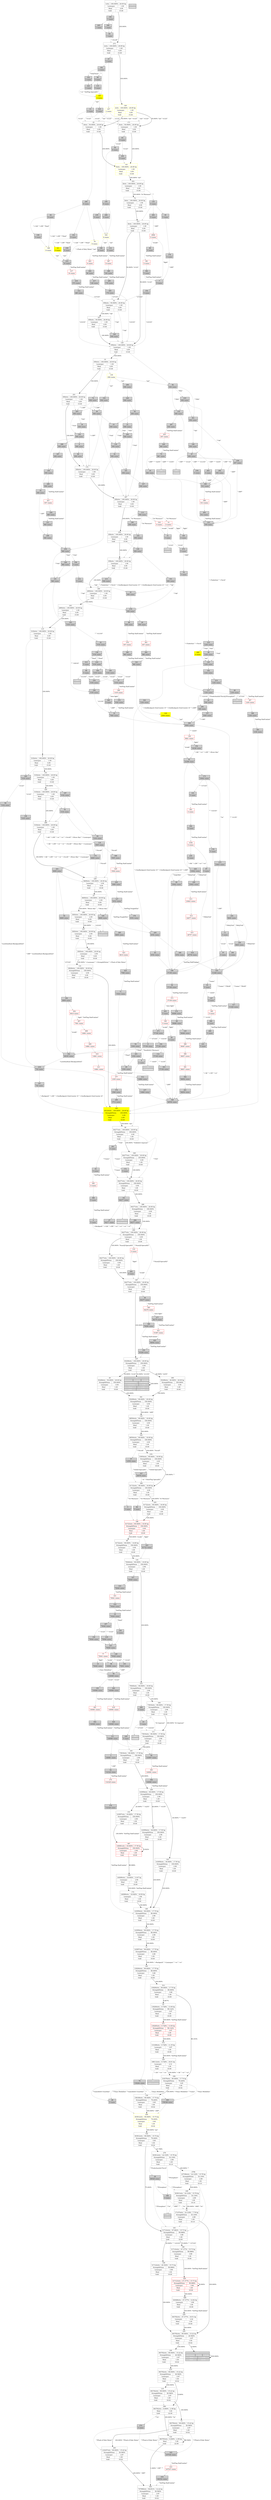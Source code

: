 digraph G {
    1 [shape=record
      ,label="{1|{1stts|100.000%|20.00\ hp}|{Laumspur|1.00}|{Meal|4.00}|{Gold|15.00}}"
      ,URL="https://www.projectaon.org/en/xhtml/lw/04tcod/sect1.htm"
      ,color="/svg/gray"];
    2 [shape=record
      ,label="{2|0\ states}"
      ,URL="https://www.projectaon.org/en/xhtml/lw/04tcod/sect2.htm"
      ,style=filled];
    3 [shape=record
      ,label="{3|140081\ states}"
      ,URL="https://www.projectaon.org/en/xhtml/lw/04tcod/sect3.htm"
      ,style=filled];
    4 [shape=record
      ,label="{4|0\ states}"
      ,URL="https://www.projectaon.org/en/xhtml/lw/04tcod/sect4.htm"
      ,style=filled];
    5 [shape=record
      ,label="{5|0\ states}"
      ,URL="https://www.projectaon.org/en/xhtml/lw/04tcod/sect5.htm"
      ,style=filled];
    6 [shape=record
      ,label="{6|656\ states}"
      ,URL="https://www.projectaon.org/en/xhtml/lw/04tcod/sect6.htm"
      ,style=filled];
    7 [shape=record
      ,label="{7|0\ states}"
      ,URL="https://www.projectaon.org/en/xhtml/lw/04tcod/sect7.htm"
      ,style=filled];
    8 [shape=record
      ,label="{8|{3104stts|100.000%|20.00\ hp}|{Laumspur|1.00}|{Meal|4.00}|{Gold|15.00}}"
      ,URL="https://www.projectaon.org/en/xhtml/lw/04tcod/sect8.htm"
      ,color="/svg/gray"];
    9 [shape=record
      ,label="{9|37108\ states}"
      ,URL="https://www.projectaon.org/en/xhtml/lw/04tcod/sect9.htm"
      ,style=filled];
    10 [shape=record
       ,label="{10|70040\ states}"
       ,URL="https://www.projectaon.org/en/xhtml/lw/04tcod/sect10.htm"
       ,style=filled];
    11 [shape=record
       ,label="{11|0\ states}"
       ,URL="https://www.projectaon.org/en/xhtml/lw/04tcod/sect11.htm"
       ,style=filled];
    12 [shape=record
       ,label="{12|{143957stts|90.000%|17.70\ hp}|{StrengthPotion|80.000%}|{Laumspur|2.66}|{Meal|1.00}|{Gold|19.00}}"
       ,URL="https://www.projectaon.org/en/xhtml/lw/04tcod/sect12.htm"
       ,color="/svg/gray"];
    13 [shape=record
       ,label="{13|4\ states}"
       ,URL="https://www.projectaon.org/en/xhtml/lw/04tcod/sect13.htm"
       ,style=filled];
    14 [shape=record
       ,label="{14|0\ states}"
       ,URL="https://www.projectaon.org/en/xhtml/lw/04tcod/sect14.htm"
       ,color="/svg/red"];
    15 [shape=record
       ,label="{15|656\ states}"
       ,URL="https://www.projectaon.org/en/xhtml/lw/04tcod/sect15.htm"
       ,style=filled];
    16 [shape=record
       ,label="{16|864\ states}"
       ,URL="https://www.projectaon.org/en/xhtml/lw/04tcod/sect16.htm"
       ,style=filled];
    17 [shape=record
       ,label="{17|0\ states}"
       ,URL="https://www.projectaon.org/en/xhtml/lw/04tcod/sect17.htm"
       ,style=filled
       ,fontcolor="/svg/white"];
    18 [shape=record
       ,label="{18|656\ states}"
       ,URL="https://www.projectaon.org/en/xhtml/lw/04tcod/sect18.htm"
       ,style=filled];
    19 [shape=record
       ,label="{19|0\ states}"
       ,URL="https://www.projectaon.org/en/xhtml/lw/04tcod/sect19.htm"
       ,style=filled
       ,color="/svg/yellow"];
    20 [shape=record
       ,label="{20|{83208stts|50.000%|20.00\ hp}|{StrengthPotion|100.000%}|{Laumspur|4.00}|{Meal|1.00}|{Gold|19.00}}"
       ,URL="https://www.projectaon.org/en/xhtml/lw/04tcod/sect20.htm"
       ,color="/svg/gray"];
    21 [shape=record
       ,label="{21|656\ states}"
       ,URL="https://www.projectaon.org/en/xhtml/lw/04tcod/sect21.htm"
       ,style=filled];
    22 [shape=record
       ,label="{22|936\ states}"
       ,URL="https://www.projectaon.org/en/xhtml/lw/04tcod/sect22.htm"
       ,style=filled];
    23 [shape=record
       ,label="{23|{6609stts|100.000%|20.00\ hp}|{Laumspur|2.00}|{Meal|6.00}|{Gold|19.00}}"
       ,URL="https://www.projectaon.org/en/xhtml/lw/04tcod/sect23.htm"
       ,color="/svg/gray"];
    24 [shape=record
       ,label="{24|70040\ states}"
       ,URL="https://www.projectaon.org/en/xhtml/lw/04tcod/sect24.htm"
       ,style=filled];
    25 [shape=record
       ,label="{25|{8stts|50.000%|20.00\ hp}|{Laumspur|1.00}|{Meal|4.00}|{Gold|15.00}}"
       ,URL="https://www.projectaon.org/en/xhtml/lw/04tcod/sect25.htm"
       ,color="/svg/gray"];
    27 [shape=record
       ,label="{27|64277\ states}"
       ,URL="https://www.projectaon.org/en/xhtml/lw/04tcod/sect27.htm"
       ,style=filled];
    28 [shape=record
       ,label="{28|0\ states}"
       ,URL="https://www.projectaon.org/en/xhtml/lw/04tcod/sect28.htm"
       ,style=filled];
    29 [shape=record
       ,label="{29|66528\ states}"
       ,URL="https://www.projectaon.org/en/xhtml/lw/04tcod/sect29.htm"
       ,style=filled];
    30 [shape=record
       ,label="{30|0\ states}"
       ,URL="https://www.projectaon.org/en/xhtml/lw/04tcod/sect30.htm"
       ,style=filled];
    31 [shape=record
       ,label="{31|0\ states}"
       ,URL="https://www.projectaon.org/en/xhtml/lw/04tcod/sect31.htm"
       ,style=filled];
    32 [shape=record
       ,label="{32|7840\ states}"
       ,URL="https://www.projectaon.org/en/xhtml/lw/04tcod/sect32.htm"
       ,style=filled];
    33 [shape=record
       ,label="{33|{656stts|100.000%|20.00\ hp}|{Laumspur|1.00}|{Meal|4.00}|{Gold|15.00}}"
       ,URL="https://www.projectaon.org/en/xhtml/lw/04tcod/sect33.htm"
       ,color="/svg/gray"];
    34 [shape=record
       ,label="{34|{171474stts|22.318%|7.76\ hp}|{StrengthPotion|16.130%}|{Laumspur|2.89}|{Meal|1.00}|{Gold|19.10}}"
       ,URL="https://www.projectaon.org/en/xhtml/lw/04tcod/sect34.htm"
       ,color="/svg/gray"];
    35 [shape=record
       ,label="{35|0\ states}"
       ,URL="https://www.projectaon.org/en/xhtml/lw/04tcod/sect35.htm"
       ,style=filled];
    37 [shape=record
       ,label="{37|2\ states}"
       ,URL="https://www.projectaon.org/en/xhtml/lw/04tcod/sect37.htm"
       ,style=filled];
    38 [shape=record
       ,label="{38|656\ states}"
       ,URL="https://www.projectaon.org/en/xhtml/lw/04tcod/sect38.htm"
       ,style=filled];
    39 [shape=record
       ,label="{39|{143956stts|36.000%|17.50\ hp}|{StrengthPotion|100.000%}|{Laumspur|2.90}|{Meal|1.00}|{Gold|19.00}}"
       ,URL="https://www.projectaon.org/en/xhtml/lw/04tcod/sect39.htm"
       ,color="/svg/gray"];
    40 [shape=record
       ,label="{40|{64277stts|100.000%|20.00\ hp}|{StrengthPotion|100.000%}|{Laumspur|4.00}|{Meal|1.00}|{Gold|19.00}}"
       ,URL="https://www.projectaon.org/en/xhtml/lw/04tcod/sect40.htm"
       ,color="/svg/gray"];
    41 [shape=record
       ,label="{41|656\ states}"
       ,URL="https://www.projectaon.org/en/xhtml/lw/04tcod/sect41.htm"
       ,style=filled];
    42 [shape=record
       ,label="{42|37109\ states}"
       ,URL="https://www.projectaon.org/en/xhtml/lw/04tcod/sect42.htm"
       ,style=filled
       ,fontcolor="/svg/white"];
    43 [shape=record
       ,label="{43|0\ states}"
       ,URL="https://www.projectaon.org/en/xhtml/lw/04tcod/sect43.htm"
       ,style=filled];
    44 [shape=record
       ,label="{44|8\ states}"
       ,URL="https://www.projectaon.org/en/xhtml/lw/04tcod/sect44.htm"
       ,style=filled];
    45 [shape=record
       ,label="{45|{64277stts|100.000%|20.00\ hp}|{StrengthPotion|100.000%}|{Laumspur|4.00}|{Meal|1.00}|{Gold|19.00}}"
       ,URL="https://www.projectaon.org/en/xhtml/lw/04tcod/sect45.htm"
       ,color="/svg/gray"];
    48 [shape=record
       ,label="{48|1244\ states}"
       ,URL="https://www.projectaon.org/en/xhtml/lw/04tcod/sect48.htm"
       ,style=filled];
    49 [shape=record
       ,label="{49|0\ states}"
       ,URL="https://www.projectaon.org/en/xhtml/lw/04tcod/sect49.htm"
       ,style=filled];
    50 [shape=record
       ,label="{50|6609\ states}"
       ,URL="https://www.projectaon.org/en/xhtml/lw/04tcod/sect50.htm"
       ,style=filled];
    51 [shape=record
       ,label="{51|{656stts|50.000%|20.00\ hp}|{Laumspur|1.00}|{Meal|4.00}|{Gold|15.00}}"
       ,URL="https://www.projectaon.org/en/xhtml/lw/04tcod/sect51.htm"
       ,color="/svg/gray"];
    52 [shape=record
       ,label="{52|656\ states}"
       ,URL="https://www.projectaon.org/en/xhtml/lw/04tcod/sect52.htm"
       ,style=filled];
    54 [shape=record
       ,label="{54|2304\ states}"
       ,URL="https://www.projectaon.org/en/xhtml/lw/04tcod/sect54.htm"
       ,style=filled];
    55 [shape=record
       ,label="{55|{64277stts|100.000%|20.00\ hp}|{StrengthPotion|100.000%}|{Laumspur|4.00}|{Meal|1.00}|{Gold|19.00}}"
       ,URL="https://www.projectaon.org/en/xhtml/lw/04tcod/sect55.htm"
       ,color="/svg/gray"];
    57 [shape=record
       ,label="{57|12550\ states}"
       ,URL="https://www.projectaon.org/en/xhtml/lw/04tcod/sect57.htm"
       ,style=filled];
    58 [shape=record
       ,label="{58|0\ states}"
       ,URL="https://www.projectaon.org/en/xhtml/lw/04tcod/sect58.htm"
       ,style=filled];
    59 [shape=record
       ,label="{59|140080\ states}"
       ,URL="https://www.projectaon.org/en/xhtml/lw/04tcod/sect59.htm"
       ,style=filled];
    60 [shape=record
       ,label="{60|23642\ states}"
       ,URL="https://www.projectaon.org/en/xhtml/lw/04tcod/sect60.htm"
       ,style=filled];
    61 [shape=record
       ,label="{61|3104\ states}"
       ,URL="https://www.projectaon.org/en/xhtml/lw/04tcod/sect61.htm"
       ,style=filled];
    63 [shape=record
       ,label="{63|8\ states}"
       ,URL="https://www.projectaon.org/en/xhtml/lw/04tcod/sect63.htm"
       ,style=filled];
    64 [shape=record
       ,label="{64|3104\ states}"
       ,URL="https://www.projectaon.org/en/xhtml/lw/04tcod/sect64.htm"
       ,style=filled];
    66 [shape=record
       ,label="{66|{61722stts|90.000%|14.60\ hp}|{StrengthPotion|100.000%}|{Laumspur|4.00}|{Meal|1.00}|{Gold|19.00}}"
       ,URL="https://www.projectaon.org/en/xhtml/lw/04tcod/sect66.htm"
       ,color="/svg/gray"];
    67 [shape=record
       ,label="{67|656\ states}"
       ,URL="https://www.projectaon.org/en/xhtml/lw/04tcod/sect67.htm"
       ,style=filled];
    68 [shape=record
       ,label="{68|{656stts|100.000%|20.00\ hp}|{Laumspur|1.00}|{Meal|4.00}|{Gold|15.00}}"
       ,URL="https://www.projectaon.org/en/xhtml/lw/04tcod/sect68.htm"
       ,color="/svg/gray"];
    69 [shape=record
       ,label="{69|38466\ states}"
       ,URL="https://www.projectaon.org/en/xhtml/lw/04tcod/sect69.htm"
       ,style=filled];
    70 [shape=record
       ,label="{70|130264\ states}"
       ,URL="https://www.projectaon.org/en/xhtml/lw/04tcod/sect70.htm"
       ,style=filled];
    71 [shape=record
       ,label="{71|13024\ states}"
       ,URL="https://www.projectaon.org/en/xhtml/lw/04tcod/sect71.htm"
       ,style=filled];
    72 [shape=record
       ,label="{72|{8stts|100.000%|20.00\ hp}|{Laumspur|1.00}|{Meal|4.00}|{Gold|15.00}}"
       ,URL="https://www.projectaon.org/en/xhtml/lw/04tcod/sect72.htm"
       ,color="/svg/gray"];
    73 [shape=record
       ,label="{73|{383792stts|90.000%|15.22\ hp}|{StrengthPotion|26.560%}|{Laumspur|2.87}|{Meal|1.00}|{Gold|19.02}}"
       ,URL="https://www.projectaon.org/en/xhtml/lw/04tcod/sect73.htm"
       ,color="/svg/gray"];
    74 [shape=record
       ,label="{74|656\ states}"
       ,URL="https://www.projectaon.org/en/xhtml/lw/04tcod/sect74.htm"
       ,style=filled];
    75 [shape=record
       ,label="{75|961\ states}"
       ,URL="https://www.projectaon.org/en/xhtml/lw/04tcod/sect75.htm"
       ,style=filled];
    76 [shape=record
       ,label="{76|3104\ states}"
       ,URL="https://www.projectaon.org/en/xhtml/lw/04tcod/sect76.htm"
       ,style=filled];
    77 [shape=record
       ,label="{77|70041\ states}"
       ,URL="https://www.projectaon.org/en/xhtml/lw/04tcod/sect77.htm"
       ,color="/svg/red"];
    78 [shape=record
       ,label="{78|8\ states}"
       ,URL="https://www.projectaon.org/en/xhtml/lw/04tcod/sect78.htm"
       ,color="/svg/yellow"];
    79 [shape=record
       ,label="{79|0\ states}"
       ,URL="https://www.projectaon.org/en/xhtml/lw/04tcod/sect79.htm"
       ,style=filled];
    80 [shape=record
       ,label="{80|656\ states}"
       ,URL="https://www.projectaon.org/en/xhtml/lw/04tcod/sect80.htm"
       ,style=filled];
    81 [shape=record
       ,label="{81|22298\ states}"
       ,URL="https://www.projectaon.org/en/xhtml/lw/04tcod/sect81.htm"
       ,style=filled];
    82 [shape=record
       ,label="{82|656\ states}"
       ,URL="https://www.projectaon.org/en/xhtml/lw/04tcod/sect82.htm"
       ,style=filled];
    83 [shape=record
       ,label="{83|8352\ states}"
       ,URL="https://www.projectaon.org/en/xhtml/lw/04tcod/sect83.htm"
       ,style=filled];
    84 [shape=record
       ,label="{84|1\ states}"
       ,URL="https://www.projectaon.org/en/xhtml/lw/04tcod/sect84.htm"
       ,style=filled];
    85 [shape=record
       ,label="{85|0\ states}"
       ,URL="https://www.projectaon.org/en/xhtml/lw/04tcod/sect85.htm"
       ,style=filled
       ,fontcolor="/svg/white"];
    86 [shape=record
       ,label="{86|0\ states}"
       ,URL="https://www.projectaon.org/en/xhtml/lw/04tcod/sect86.htm"
       ,style=filled];
    87 [shape=record
       ,label="{87|0\ states}"
       ,URL="https://www.projectaon.org/en/xhtml/lw/04tcod/sect87.htm"
       ,style=filled];
    91 [shape=record
       ,label="{91|656\ states}"
       ,URL="https://www.projectaon.org/en/xhtml/lw/04tcod/sect91.htm"
       ,style=filled];
    92 [shape=record
       ,label="{92|656\ states}"
       ,URL="https://www.projectaon.org/en/xhtml/lw/04tcod/sect92.htm"
       ,style=filled];
    94 [shape=record
       ,label="{94|3104\ states}"
       ,URL="https://www.projectaon.org/en/xhtml/lw/04tcod/sect94.htm"
       ,style=filled];
    95 [shape=record
       ,label="{95|8\ states}"
       ,URL="https://www.projectaon.org/en/xhtml/lw/04tcod/sect95.htm"
       ,style=filled];
    96 [shape=record
       ,label="{96|0\ states}"
       ,URL="https://www.projectaon.org/en/xhtml/lw/04tcod/sect96.htm"
       ,style=filled];
    97 [shape=record
       ,label="{97|0\ states}"
       ,URL="https://www.projectaon.org/en/xhtml/lw/04tcod/sect97.htm"
       ,style=filled];
    98 [shape=record
       ,label="{98|140080\ states}"
       ,URL="https://www.projectaon.org/en/xhtml/lw/04tcod/sect98.htm"
       ,style=filled];
    99 [shape=record
       ,label="{99|309\ states}"
       ,URL="https://www.projectaon.org/en/xhtml/lw/04tcod/sect99.htm"
       ,style=filled
       ,fontcolor="/svg/white"];
    100 [shape=record
        ,label="{100|{383792stts|90.000%|15.22\ hp}|{StrengthPotion|26.560%}|{Laumspur|2.87}|{Meal|1.00}|{Gold|19.02}}"
        ,URL="https://www.projectaon.org/en/xhtml/lw/04tcod/sect100.htm"
        ,color="/svg/gray"];
    101 [shape=record
        ,label="{101|960\ states}"
        ,URL="https://www.projectaon.org/en/xhtml/lw/04tcod/sect101.htm"
        ,style=filled];
    102 [shape=record
        ,label="{102|8\ states}"
        ,URL="https://www.projectaon.org/en/xhtml/lw/04tcod/sect102.htm"
        ,style=filled];
    103 [shape=record
        ,label="{103|70041\ states}"
        ,URL="https://www.projectaon.org/en/xhtml/lw/04tcod/sect103.htm"
        ,style=filled];
    104 [shape=record
        ,label="{104|37108\ states}"
        ,URL="https://www.projectaon.org/en/xhtml/lw/04tcod/sect104.htm"
        ,style=filled];
    105 [shape=record
        ,label="{105|6609\ states}"
        ,URL="https://www.projectaon.org/en/xhtml/lw/04tcod/sect105.htm"
        ,style=filled];
    106 [shape=record
        ,label="{106|656\ states}"
        ,URL="https://www.projectaon.org/en/xhtml/lw/04tcod/sect106.htm"
        ,style=filled];
    107 [shape=record
        ,label="{107|70040\ states}"
        ,URL="https://www.projectaon.org/en/xhtml/lw/04tcod/sect107.htm"
        ,style=filled];
    108 [shape=record
        ,label="{108|0\ states}"
        ,URL="https://www.projectaon.org/en/xhtml/lw/04tcod/sect108.htm"
        ,color="/svg/red"];
    109 [shape=record
        ,label="{109|{188112stts|0.726%|18.01\ hp}|{Laumspur|2.31}|{Meal|1.00}|{Gold|19.00}}"
        ,URL="https://www.projectaon.org/en/xhtml/lw/04tcod/sect109.htm"
        ,color="/svg/gray"];
    110 [shape=record
        ,label="{110|0\ states}"
        ,URL="https://www.projectaon.org/en/xhtml/lw/04tcod/sect110.htm"
        ,style=filled];
    111 [shape=record
        ,label="{111|{73916stts|90.000%|17.50\ hp}|{StrengthPotion|100.000%}|{Laumspur|2.90}|{Meal|1.00}|{Gold|19.00}}"
        ,URL="https://www.projectaon.org/en/xhtml/lw/04tcod/sect111.htm"
        ,color="/svg/gray"];
    112 [shape=record
        ,label="{112|37108\ states}"
        ,URL="https://www.projectaon.org/en/xhtml/lw/04tcod/sect112.htm"
        ,style=filled];
    113 [shape=record
        ,label="{113|656\ states}"
        ,URL="https://www.projectaon.org/en/xhtml/lw/04tcod/sect113.htm"
        ,style=filled];
    115 [shape=record
        ,label="{115|{3104stts|100.000%|20.00\ hp}|{Laumspur|1.00}|{Meal|4.00}|{Gold|15.00}}"
        ,URL="https://www.projectaon.org/en/xhtml/lw/04tcod/sect115.htm"
        ,color="/svg/gray"];
    116 [shape=record
        ,label="{116|{66504stts|90.000%|16.00\ hp}|{StrengthPotion|100.000%}|{Laumspur|4.00}|{Meal|1.00}|{Gold|19.00}}"
        ,URL="https://www.projectaon.org/en/xhtml/lw/04tcod/sect116.htm"
        ,color="/svg/gray"];
    117 [shape=record
        ,label="{117|1244\ states}"
        ,URL="https://www.projectaon.org/en/xhtml/lw/04tcod/sect117.htm"
        ,style=filled];
    118 [shape=record
        ,label="{118|3505\ states}"
        ,URL="https://www.projectaon.org/en/xhtml/lw/04tcod/sect118.htm"
        ,style=filled];
    119 [shape=record
        ,label="{119|{383792stts|90.000%|15.22\ hp}|{StrengthPotion|26.560%}|{Laumspur|2.87}|{Meal|1.00}|{Gold|19.02}}"
        ,URL="https://www.projectaon.org/en/xhtml/lw/04tcod/sect119.htm"
        ,color="/svg/gray"];
    120 [shape=record
        ,label="{120|{656stts|100.000%|20.00\ hp}|{Laumspur|1.00}|{Meal|4.00}|{Gold|15.00}}"
        ,URL="https://www.projectaon.org/en/xhtml/lw/04tcod/sect120.htm"
        ,color="/svg/gray"];
    121 [shape=record
        ,label="{121|960\ states}"
        ,URL="https://www.projectaon.org/en/xhtml/lw/04tcod/sect121.htm"
        ,style=filled];
    122 [shape=record
        ,label="{122|{383793stts|0.000%|2.58\ hp}|{Meal|1.00}|{Gold|22.00}}"
        ,URL="https://www.projectaon.org/en/xhtml/lw/04tcod/sect122.htm"
        ,color="/svg/gray"];
    123 [shape=record
        ,label="{123|936\ states}"
        ,URL="https://www.projectaon.org/en/xhtml/lw/04tcod/sect123.htm"
        ,style=filled];
    124 [shape=record
        ,label="{124|{70040stts|90.000%|19.00\ hp}|{StrengthPotion|100.000%}|{Laumspur|2.90}|{Meal|1.00}|{Gold|19.00}}"
        ,URL="https://www.projectaon.org/en/xhtml/lw/04tcod/sect124.htm"
        ,color="/svg/gray"];
    126 [shape=record
        ,label="{126|{2stts|100.000%|20.00\ hp}|{Laumspur|1.00}|{Meal|4.00}|{Gold|15.00}}"
        ,URL="https://www.projectaon.org/en/xhtml/lw/04tcod/sect126.htm"
        ,color="/svg/yellow"];
    127 [shape=record
        ,label="{127|8352\ states}"
        ,URL="https://www.projectaon.org/en/xhtml/lw/04tcod/sect127.htm"
        ,style=filled];
    128 [shape=record
        ,label="{128|70040\ states}"
        ,URL="https://www.projectaon.org/en/xhtml/lw/04tcod/sect128.htm"
        ,style=filled];
    129 [shape=record
        ,label="{129|2304\ states}"
        ,URL="https://www.projectaon.org/en/xhtml/lw/04tcod/sect129.htm"
        ,style=filled
        ,color="/svg/yellow"];
    130 [shape=record
        ,label="{130|656\ states}"
        ,URL="https://www.projectaon.org/en/xhtml/lw/04tcod/sect130.htm"
        ,style=filled];
    131 [shape=record
        ,label="{131|{18026stts|100.000%|20.00\ hp}|{StrengthPotion|100.000%}|{Laumspur|4.00}|{Meal|2.00}|{Gold|19.00}}"
        ,URL="https://www.projectaon.org/en/xhtml/lw/04tcod/sect131.htm"
        ,color="/svg/gray"];
    132 [shape=record
        ,label="{132|656\ states}"
        ,URL="https://www.projectaon.org/en/xhtml/lw/04tcod/sect132.htm"
        ,style=filled];
    133 [shape=record
        ,label="{133|0\ states}"
        ,URL="https://www.projectaon.org/en/xhtml/lw/04tcod/sect133.htm"
        ,color="/svg/red"];
    134 [shape=record
        ,label="{134|656\ states}"
        ,URL="https://www.projectaon.org/en/xhtml/lw/04tcod/sect134.htm"
        ,style=filled];
    135 [shape=record
        ,label="{135|0\ states}"
        ,URL="https://www.projectaon.org/en/xhtml/lw/04tcod/sect135.htm"
        ,style=filled];
    136 [shape=record
        ,label="{136|3104\ states}"
        ,URL="https://www.projectaon.org/en/xhtml/lw/04tcod/sect136.htm"
        ,style=filled];
    137 [shape=record
        ,label="{137|{143956stts|90.000%|17.70\ hp}|{StrengthPotion|80.000%}|{Laumspur|2.66}|{Meal|1.00}|{Gold|19.00}}"
        ,URL="https://www.projectaon.org/en/xhtml/lw/04tcod/sect137.htm"
        ,color="/svg/gray"];
    138 [shape=record
        ,label="{138|9641\ states}"
        ,URL="https://www.projectaon.org/en/xhtml/lw/04tcod/sect138.htm"
        ,color="/svg/red"];
    139 [shape=record
        ,label="{139|656\ states}"
        ,URL="https://www.projectaon.org/en/xhtml/lw/04tcod/sect139.htm"
        ,color="/svg/yellow"];
    140 [shape=record
        ,label="{140|{130264stts|90.000%|17.70\ hp}|{StrengthPotion|80.000%}|{Laumspur|3.66}|{Meal|1.00}|{Gold|19.00}}"
        ,URL="https://www.projectaon.org/en/xhtml/lw/04tcod/sect140.htm"
        ,color="/svg/gray"];
    141 [shape=record
        ,label="{141|{8stts|100.000%|20.00\ hp}|{Laumspur|1.00}|{Meal|4.00}|{Gold|15.00}}"
        ,URL="https://www.projectaon.org/en/xhtml/lw/04tcod/sect141.htm"
        ,color="/svg/yellow"];
    142 [shape=record
        ,label="{142|{303912stts|90.000%|15.74\ hp}|{StrengthPotion|79.200%}|{Laumspur|3.65}|{Meal|1.00}|{Gold|19.02}}"
        ,URL="https://www.projectaon.org/en/xhtml/lw/04tcod/sect142.htm"
        ,color="/svg/gray"];
    144 [shape=record
        ,label="{144|64278\ states}"
        ,URL="https://www.projectaon.org/en/xhtml/lw/04tcod/sect144.htm"
        ,style=filled
        ,fontcolor="/svg/white"];
    145 [shape=record
        ,label="{145|1244\ states}"
        ,URL="https://www.projectaon.org/en/xhtml/lw/04tcod/sect145.htm"
        ,style=filled];
    146 [shape=record
        ,label="{146|0\ states}"
        ,URL="https://www.projectaon.org/en/xhtml/lw/04tcod/sect146.htm"
        ,style=filled];
    148 [shape=record
        ,label="{148|{143956stts|90.000%|17.70\ hp}|{StrengthPotion|80.000%}|{Laumspur|2.66}|{Meal|1.00}|{Gold|19.00}}"
        ,URL="https://www.projectaon.org/en/xhtml/lw/04tcod/sect148.htm"
        ,color="/svg/gray"];
    149 [shape=record
        ,label="{149|0\ states}"
        ,URL="https://www.projectaon.org/en/xhtml/lw/04tcod/sect149.htm"
        ,style=filled];
    150 [shape=record
        ,label="{150|656\ states}"
        ,URL="https://www.projectaon.org/en/xhtml/lw/04tcod/sect150.htm"
        ,style=filled];
    151 [shape=record
        ,label="{151|{3104stts|100.000%|20.00\ hp}|{Laumspur|1.00}|{Meal|4.00}|{Gold|15.00}}"
        ,URL="https://www.projectaon.org/en/xhtml/lw/04tcod/sect151.htm"
        ,color="/svg/gray"];
    152 [shape=record
        ,label="{152|10236\ states}"
        ,URL="https://www.projectaon.org/en/xhtml/lw/04tcod/sect152.htm"
        ,style=filled];
    154 [shape=record
        ,label="{154|0\ states}"
        ,URL="https://www.projectaon.org/en/xhtml/lw/04tcod/sect154.htm"
        ,style=filled];
    155 [shape=record
        ,label="{155|83208\ states}"
        ,URL="https://www.projectaon.org/en/xhtml/lw/04tcod/sect155.htm"
        ,style=filled];
    156 [shape=record
        ,label="{156|0\ states}"
        ,URL="https://www.projectaon.org/en/xhtml/lw/04tcod/sect156.htm"
        ,style=filled];
    157 [shape=record
        ,label="{157|3040\ states}"
        ,URL="https://www.projectaon.org/en/xhtml/lw/04tcod/sect157.htm"
        ,style=filled];
    158 [shape=record
        ,label="{158|3105\ states}"
        ,URL="https://www.projectaon.org/en/xhtml/lw/04tcod/sect158.htm"
        ,style=filled];
    159 [shape=record
        ,label="{159|{159189stts|90.000%|17.74\ hp}|{StrengthPotion|79.200%}|{Laumspur|3.65}|{Meal|1.00}|{Gold|19.02}}"
        ,URL="https://www.projectaon.org/en/xhtml/lw/04tcod/sect159.htm"
        ,color="/svg/gray"];
    160 [shape=record
        ,label="{160|1\ states}"
        ,URL="https://www.projectaon.org/en/xhtml/lw/04tcod/sect160.htm"
        ,style=filled];
    161 [shape=record
        ,label="{161|64277\ states}"
        ,URL="https://www.projectaon.org/en/xhtml/lw/04tcod/sect161.htm"
        ,style=filled];
    162 [shape=record
        ,label="{162|1244\ states}"
        ,URL="https://www.projectaon.org/en/xhtml/lw/04tcod/sect162.htm"
        ,style=filled];
    163 [shape=record
        ,label="{163|{73916stts|90.000%|17.50\ hp}|{StrengthPotion|100.000%}|{Laumspur|2.90}|{Meal|1.00}|{Gold|19.00}}"
        ,URL="https://www.projectaon.org/en/xhtml/lw/04tcod/sect163.htm"
        ,color="/svg/gray"];
    164 [shape=record
        ,label="{164|656\ states}"
        ,URL="https://www.projectaon.org/en/xhtml/lw/04tcod/sect164.htm"
        ,style=filled];
    165 [shape=record
        ,label="{165|4\ states}"
        ,URL="https://www.projectaon.org/en/xhtml/lw/04tcod/sect165.htm"
        ,style=filled
        ,color="/svg/yellow"];
    166 [shape=record
        ,label="{166|656\ states}"
        ,URL="https://www.projectaon.org/en/xhtml/lw/04tcod/sect166.htm"
        ,style=filled];
    167 [shape=record
        ,label="{167|720\ states}"
        ,URL="https://www.projectaon.org/en/xhtml/lw/04tcod/sect167.htm"
        ,style=filled];
    168 [shape=record
        ,label="{168|0\ states}"
        ,URL="https://www.projectaon.org/en/xhtml/lw/04tcod/sect168.htm"
        ,style=filled];
    170 [shape=record
        ,label="{170|6609\ states}"
        ,URL="https://www.projectaon.org/en/xhtml/lw/04tcod/sect170.htm"
        ,style=filled];
    171 [shape=record
        ,label="{171|{8stts|50.000%|20.00\ hp}|{Laumspur|1.00}|{Meal|4.00}|{Gold|15.00}}"
        ,URL="https://www.projectaon.org/en/xhtml/lw/04tcod/sect171.htm"
        ,color="/svg/gray"];
    172 [shape=record
        ,label="{172|0\ states}"
        ,URL="https://www.projectaon.org/en/xhtml/lw/04tcod/sect172.htm"
        ,style=filled];
    173 [shape=record
        ,label="{173|23642\ states}"
        ,URL="https://www.projectaon.org/en/xhtml/lw/04tcod/sect173.htm"
        ,style=filled];
    174 [shape=record
        ,label="{174|{140080stts|18.000%|18.50\ hp}|{Laumspur|1.69}|{Meal|1.00}|{Gold|19.00}}"
        ,URL="https://www.projectaon.org/en/xhtml/lw/04tcod/sect174.htm"
        ,color="/svg/gray"];
    175 [shape=record
        ,label="{175|{656stts|100.000%|20.00\ hp}|{Laumspur|1.00}|{Meal|4.00}|{Gold|15.00}}"
        ,URL="https://www.projectaon.org/en/xhtml/lw/04tcod/sect175.htm"
        ,color="/svg/gray"];
    176 [shape=record
        ,label="{176|0\ states}"
        ,URL="https://www.projectaon.org/en/xhtml/lw/04tcod/sect176.htm"
        ,style=filled];
    177 [shape=record
        ,label="{177|{383793stts|0.000%|1.00\ hp}|{Meal|1.00}|{Gold|22.00}}"
        ,URL="https://www.projectaon.org/en/xhtml/lw/04tcod/sect177.htm"
        ,style=filled
        ,fontcolor="/svg/white"];
    178 [shape=record
        ,label="{178|8352\ states}"
        ,URL="https://www.projectaon.org/en/xhtml/lw/04tcod/sect178.htm"
        ,style=filled];
    179 [shape=record
        ,label="{179|0\ states}"
        ,URL="https://www.projectaon.org/en/xhtml/lw/04tcod/sect179.htm"
        ,style=filled];
    180 [shape=record
        ,label="{180|{2800stts|100.000%|20.00\ hp}|{Laumspur|1.00}|{Meal|4.00}|{Gold|15.00}}"
        ,URL="https://www.projectaon.org/en/xhtml/lw/04tcod/sect180.htm"
        ,color="/svg/gray"];
    181 [shape=record
        ,label="{181|{83209stts|10.000%|20.00\ hp}|{StrengthPotion|100.000%}|{Laumspur|4.00}|{Meal|1.00}|{Gold|19.00}}"
        ,URL="https://www.projectaon.org/en/xhtml/lw/04tcod/sect181.htm"
        ,style=filled
        ,fontcolor="/svg/white"];
    182 [shape=record
        ,label="{182|2\ states}"
        ,URL="https://www.projectaon.org/en/xhtml/lw/04tcod/sect182.htm"
        ,style=filled];
    183 [shape=record
        ,label="{183|{317122stts|67.682%|15.73\ hp}|{StrengthPotion|99.998%}|{Laumspur|3.89}|{Meal|1.00}|{Gold|19.00}}"
        ,URL="https://www.projectaon.org/en/xhtml/lw/04tcod/sect183.htm"
        ,color="/svg/gray"];
    184 [shape=record
        ,label="{184|6609\ states}"
        ,URL="https://www.projectaon.org/en/xhtml/lw/04tcod/sect184.htm"
        ,style=filled];
    185 [shape=record
        ,label="{185|{65120stts|100.000%|20.00\ hp}|{StrengthPotion|100.000%}|{Laumspur|4.00}|{Meal|2.00}|{Gold|19.00}}"
        ,URL="https://www.projectaon.org/en/xhtml/lw/04tcod/sect185.htm"
        ,style=filled
        ,color="/svg/yellow"];
    186 [shape=record
        ,label="{186|{61723stts|90.000%|16.00\ hp}|{StrengthPotion|100.000%}|{Laumspur|4.00}|{Meal|1.00}|{Gold|19.00}}"
        ,URL="https://www.projectaon.org/en/xhtml/lw/04tcod/sect186.htm"
        ,color="/svg/red"];
    187 [shape=record
        ,label="{187|656\ states}"
        ,URL="https://www.projectaon.org/en/xhtml/lw/04tcod/sect187.htm"
        ,style=filled];
    188 [shape=record
        ,label="{188|8\ states}"
        ,URL="https://www.projectaon.org/en/xhtml/lw/04tcod/sect188.htm"
        ,color="/svg/yellow"];
    189 [shape=record
        ,label="{189|3104\ states}"
        ,URL="https://www.projectaon.org/en/xhtml/lw/04tcod/sect189.htm"
        ,style=filled];
    190 [shape=record
        ,label="{190|0\ states}"
        ,URL="https://www.projectaon.org/en/xhtml/lw/04tcod/sect190.htm"
        ,style=filled];
    191 [shape=record
        ,label="{191|656\ states}"
        ,URL="https://www.projectaon.org/en/xhtml/lw/04tcod/sect191.htm"
        ,style=filled];
    192 [shape=record
        ,label="{192|865\ states}"
        ,URL="https://www.projectaon.org/en/xhtml/lw/04tcod/sect192.htm"
        ,style=filled
        ,fontcolor="/svg/white"];
    194 [shape=record
        ,label="{194|3105\ states}"
        ,URL="https://www.projectaon.org/en/xhtml/lw/04tcod/sect194.htm"
        ,style=filled];
    195 [shape=record
        ,label="{195|8\ states}"
        ,URL="https://www.projectaon.org/en/xhtml/lw/04tcod/sect195.htm"
        ,style=filled];
    197 [shape=record
        ,label="{197|3104\ states}"
        ,URL="https://www.projectaon.org/en/xhtml/lw/04tcod/sect197.htm"
        ,style=filled];
    199 [shape=record
        ,label="{199|37108\ states}"
        ,URL="https://www.projectaon.org/en/xhtml/lw/04tcod/sect199.htm"
        ,style=filled];
    200 [shape=record
        ,label="{200|{64277stts|100.000%|20.00\ hp}|{StrengthPotion|100.000%}|{Laumspur|4.00}|{Meal|1.00}|{Gold|19.00}}"
        ,URL="https://www.projectaon.org/en/xhtml/lw/04tcod/sect200.htm"
        ,color="/svg/gray"];
    201 [shape=record
        ,label="{201|2304\ states}"
        ,URL="https://www.projectaon.org/en/xhtml/lw/04tcod/sect201.htm"
        ,style=filled];
    203 [shape=record
        ,label="{203|0\ states}"
        ,URL="https://www.projectaon.org/en/xhtml/lw/04tcod/sect203.htm"
        ,style=filled];
    204 [shape=record
        ,label="{204|{303912stts|90.000%|15.74\ hp}|{StrengthPotion|79.200%}|{Laumspur|3.65}|{Meal|1.00}|{Gold|19.02}}"
        ,URL="https://www.projectaon.org/en/xhtml/lw/04tcod/sect204.htm"
        ,color="/svg/yellow"];
    205 [shape=record
        ,label="{205|1\ states}"
        ,URL="https://www.projectaon.org/en/xhtml/lw/04tcod/sect205.htm"
        ,style=filled];
    206 [shape=record
        ,label="{206|656\ states}"
        ,URL="https://www.projectaon.org/en/xhtml/lw/04tcod/sect206.htm"
        ,style=filled];
    207 [shape=record
        ,label="{207|70040\ states}"
        ,URL="https://www.projectaon.org/en/xhtml/lw/04tcod/sect207.htm"
        ,style=filled];
    209 [shape=record
        ,label="{209|0\ states}"
        ,URL="https://www.projectaon.org/en/xhtml/lw/04tcod/sect209.htm"
        ,style=filled];
    210 [shape=record
        ,label="{210|656\ states}"
        ,URL="https://www.projectaon.org/en/xhtml/lw/04tcod/sect210.htm"
        ,style=filled];
    211 [shape=record
        ,label="{211|{8stts|100.000%|20.00\ hp}|{Laumspur|1.00}|{Meal|4.00}|{Gold|15.00}}"
        ,URL="https://www.projectaon.org/en/xhtml/lw/04tcod/sect211.htm"
        ,color="/svg/gray"];
    212 [shape=record
        ,label="{212|0\ states}"
        ,URL="https://www.projectaon.org/en/xhtml/lw/04tcod/sect212.htm"
        ,style=filled];
    213 [shape=record
        ,label="{213|656\ states}"
        ,URL="https://www.projectaon.org/en/xhtml/lw/04tcod/sect213.htm"
        ,style=filled];
    214 [shape=record
        ,label="{214|1244\ states}"
        ,URL="https://www.projectaon.org/en/xhtml/lw/04tcod/sect214.htm"
        ,style=filled];
    215 [shape=record
        ,label="{215|{383792stts|90.000%|15.22\ hp}|{StrengthPotion|26.560%}|{Laumspur|2.87}|{Meal|1.00}|{Gold|19.02}}"
        ,URL="https://www.projectaon.org/en/xhtml/lw/04tcod/sect215.htm"
        ,color="/svg/gray"];
    216 [shape=record
        ,label="{216|3104\ states}"
        ,URL="https://www.projectaon.org/en/xhtml/lw/04tcod/sect216.htm"
        ,style=filled];
    217 [shape=record
        ,label="{217|128\ states}"
        ,URL="https://www.projectaon.org/en/xhtml/lw/04tcod/sect217.htm"
        ,style=filled];
    218 [shape=record
        ,label="{218|70040\ states}"
        ,URL="https://www.projectaon.org/en/xhtml/lw/04tcod/sect218.htm"
        ,style=filled];
    219 [shape=record
        ,label="{219|720\ states}"
        ,URL="https://www.projectaon.org/en/xhtml/lw/04tcod/sect219.htm"
        ,style=filled];
    220 [shape=record
        ,label="{220|0\ states}"
        ,URL="https://www.projectaon.org/en/xhtml/lw/04tcod/sect220.htm"
        ,style=filled];
    221 [shape=record
        ,label="{221|6609\ states}"
        ,URL="https://www.projectaon.org/en/xhtml/lw/04tcod/sect221.htm"
        ,style=filled];
    222 [shape=record
        ,label="{222|2\ states}"
        ,URL="https://www.projectaon.org/en/xhtml/lw/04tcod/sect222.htm"
        ,style=filled];
    223 [shape=record
        ,label="{223|70040\ states}"
        ,URL="https://www.projectaon.org/en/xhtml/lw/04tcod/sect223.htm"
        ,style=filled];
    224 [shape=record
        ,label="{224|23642\ states}"
        ,URL="https://www.projectaon.org/en/xhtml/lw/04tcod/sect224.htm"
        ,style=filled];
    225 [shape=record
        ,label="{225|{83208stts|100.000%|20.00\ hp}|{StrengthPotion|100.000%}|{Laumspur|4.00}|{Meal|1.00}|{Gold|19.00}}"
        ,URL="https://www.projectaon.org/en/xhtml/lw/04tcod/sect225.htm"
        ,color="/svg/gray"];
    226 [shape=record
        ,label="{226|656\ states}"
        ,URL="https://www.projectaon.org/en/xhtml/lw/04tcod/sect226.htm"
        ,style=filled];
    227 [shape=record
        ,label="{227|{656stts|50.000%|20.00\ hp}|{Laumspur|1.00}|{Meal|4.00}|{Gold|15.00}}"
        ,URL="https://www.projectaon.org/en/xhtml/lw/04tcod/sect227.htm"
        ,color="/svg/gray"];
    228 [shape=record
        ,label="{228|{6609stts|100.000%|20.00\ hp}|{Laumspur|2.00}|{Meal|6.00}|{Gold|19.00}}"
        ,URL="https://www.projectaon.org/en/xhtml/lw/04tcod/sect228.htm"
        ,color="/svg/gray"];
    229 [shape=record
        ,label="{229|{383792stts|47.377%|18.51\ hp}|{Laumspur|2.42}|{Meal|1.00}|{Gold|19.00}}"
        ,URL="https://www.projectaon.org/en/xhtml/lw/04tcod/sect229.htm"
        ,color="/svg/gray"];
    230 [shape=record
        ,label="{230|0\ states}"
        ,URL="https://www.projectaon.org/en/xhtml/lw/04tcod/sect230.htm"
        ,style=filled];
    231 [shape=record
        ,label="{231|0\ states}"
        ,URL="https://www.projectaon.org/en/xhtml/lw/04tcod/sect231.htm"
        ,style=filled];
    232 [shape=record
        ,label="{232|656\ states}"
        ,URL="https://www.projectaon.org/en/xhtml/lw/04tcod/sect232.htm"
        ,style=filled];
    234 [shape=record
        ,label="{234|3104\ states}"
        ,URL="https://www.projectaon.org/en/xhtml/lw/04tcod/sect234.htm"
        ,style=filled];
    235 [shape=record
        ,label="{235|{383792stts|90.000%|15.22\ hp}|{StrengthPotion|26.560%}|{Laumspur|2.87}|{Meal|1.00}|{Gold|19.02}}"
        ,URL="https://www.projectaon.org/en/xhtml/lw/04tcod/sect235.htm"
        ,color="/svg/gray"];
    236 [shape=record
        ,label="{236|657\ states}"
        ,URL="https://www.projectaon.org/en/xhtml/lw/04tcod/sect236.htm"
        ,style=filled];
    237 [shape=record
        ,label="{237|14860\ states}"
        ,URL="https://www.projectaon.org/en/xhtml/lw/04tcod/sect237.htm"
        ,style=filled];
    238 [shape=record
        ,label="{238|0\ states}"
        ,URL="https://www.projectaon.org/en/xhtml/lw/04tcod/sect238.htm"
        ,style=filled];
    239 [shape=record
        ,label="{239|8\ states}"
        ,URL="https://www.projectaon.org/en/xhtml/lw/04tcod/sect239.htm"
        ,style=filled];
    240 [shape=record
        ,label="{240|3104\ states}"
        ,URL="https://www.projectaon.org/en/xhtml/lw/04tcod/sect240.htm"
        ,style=filled];
    241 [shape=record
        ,label="{241|{2800stts|100.000%|20.00\ hp}|{Laumspur|1.00}|{Meal|4.00}|{Gold|15.00}}"
        ,URL="https://www.projectaon.org/en/xhtml/lw/04tcod/sect241.htm"
        ,color="/svg/gray"];
    242 [shape=record
        ,label="{242|0\ states}"
        ,URL="https://www.projectaon.org/en/xhtml/lw/04tcod/sect242.htm"
        ,style=filled
        ,fontcolor="/svg/white"];
    243 [shape=record
        ,label="{243|61722\ states}"
        ,URL="https://www.projectaon.org/en/xhtml/lw/04tcod/sect243.htm"
        ,style=filled];
    244 [shape=record
        ,label="{244|9640\ states}"
        ,URL="https://www.projectaon.org/en/xhtml/lw/04tcod/sect244.htm"
        ,style=filled];
    245 [shape=record
        ,label="{245|8352\ states}"
        ,URL="https://www.projectaon.org/en/xhtml/lw/04tcod/sect245.htm"
        ,style=filled];
    246 [shape=record
        ,label="{246|{303913stts|22.318%|15.76\ hp}|{StrengthPotion|16.130%}|{Laumspur|2.89}|{Meal|1.00}|{Gold|19.10}}"
        ,URL="https://www.projectaon.org/en/xhtml/lw/04tcod/sect246.htm"
        ,color="/svg/gray"];
    247 [shape=record
        ,label="{247|2\ states}"
        ,URL="https://www.projectaon.org/en/xhtml/lw/04tcod/sect247.htm"
        ,color="/svg/yellow"];
    248 [shape=record
        ,label="{248|960\ states}"
        ,URL="https://www.projectaon.org/en/xhtml/lw/04tcod/sect248.htm"
        ,style=filled];
    249 [shape=record
        ,label="{249|{143956stts|90.000%|17.50\ hp}|{StrengthPotion|100.000%}|{Laumspur|2.90}|{Meal|1.00}|{Gold|19.00}}"
        ,URL="https://www.projectaon.org/en/xhtml/lw/04tcod/sect249.htm"
        ,color="/svg/gray"];
    250 [shape=record
        ,label="{250|9640\ states}"
        ,URL="https://www.projectaon.org/en/xhtml/lw/04tcod/sect250.htm"
        ,style=filled];
    251 [shape=record
        ,label="{251|{656stts|100.000%|20.00\ hp}|{Laumspur|1.00}|{Meal|4.00}|{Gold|15.00}}"
        ,URL="https://www.projectaon.org/en/xhtml/lw/04tcod/sect251.htm"
        ,color="/svg/gray"];
    252 [shape=record
        ,label="{252|{656stts|100.000%|20.00\ hp}|{Laumspur|1.00}|{Meal|4.00}|{Gold|15.00}}"
        ,URL="https://www.projectaon.org/en/xhtml/lw/04tcod/sect252.htm"
        ,color="/svg/gray"];
    253 [shape=record
        ,label="{253|{8stts|100.000%|20.00\ hp}|{Laumspur|1.00}|{Meal|4.00}|{Gold|15.00}}"
        ,URL="https://www.projectaon.org/en/xhtml/lw/04tcod/sect253.htm"
        ,color="/svg/gray"];
    254 [shape=record
        ,label="{254|960\ states}"
        ,URL="https://www.projectaon.org/en/xhtml/lw/04tcod/sect254.htm"
        ,style=filled];
    255 [shape=record
        ,label="{255|{61722stts|90.000%|16.00\ hp}|{StrengthPotion|100.000%}|{Laumspur|4.00}|{Meal|1.00}|{Gold|19.00}}"
        ,URL="https://www.projectaon.org/en/xhtml/lw/04tcod/sect255.htm"
        ,color="/svg/gray"];
    256 [shape=record
        ,label="{256|308\ states}"
        ,URL="https://www.projectaon.org/en/xhtml/lw/04tcod/sect256.htm"
        ,style=filled];
    257 [shape=record
        ,label="{257|{3505stts|100.000%|20.00\ hp}|{Laumspur|2.00}|{Meal|6.00}|{Gold|19.00}}"
        ,URL="https://www.projectaon.org/en/xhtml/lw/04tcod/sect257.htm"
        ,color="/svg/gray"];
    258 [shape=record
        ,label="{258|{318376stts|90.000%|17.74\ hp}|{StrengthPotion|79.200%}|{Laumspur|3.65}|{Meal|1.00}|{Gold|19.02}}"
        ,URL="https://www.projectaon.org/en/xhtml/lw/04tcod/sect258.htm"
        ,color="/svg/gray"];
    259 [shape=record
        ,label="{259|8\ states}"
        ,URL="https://www.projectaon.org/en/xhtml/lw/04tcod/sect259.htm"
        ,style=filled];
    261 [shape=record
        ,label="{261|38656\ states}"
        ,URL="https://www.projectaon.org/en/xhtml/lw/04tcod/sect261.htm"
        ,style=filled];
    262 [shape=record
        ,label="{262|0\ states}"
        ,URL="https://www.projectaon.org/en/xhtml/lw/04tcod/sect262.htm"
        ,style=filled
        ,fontcolor="/svg/white"];
    263 [shape=record
        ,label="{263|0\ states}"
        ,URL="https://www.projectaon.org/en/xhtml/lw/04tcod/sect263.htm"
        ,style=filled];
    264 [shape=record
        ,label="{264|656\ states}"
        ,URL="https://www.projectaon.org/en/xhtml/lw/04tcod/sect264.htm"
        ,style=filled];
    265 [shape=record
        ,label="{265|0\ states}"
        ,URL="https://www.projectaon.org/en/xhtml/lw/04tcod/sect265.htm"
        ,style=filled];
    266 [shape=record
        ,label="{266|8\ states}"
        ,URL="https://www.projectaon.org/en/xhtml/lw/04tcod/sect266.htm"
        ,style=filled];
    267 [shape=record
        ,label="{267|6610\ states}"
        ,URL="https://www.projectaon.org/en/xhtml/lw/04tcod/sect267.htm"
        ,style=filled
        ,fontcolor="/svg/white"];
    268 [shape=record
        ,label="{268|{3104stts|100.000%|20.00\ hp}|{Laumspur|1.00}|{Meal|4.00}|{Gold|15.00}}"
        ,URL="https://www.projectaon.org/en/xhtml/lw/04tcod/sect268.htm"
        ,color="/svg/gray"];
    269 [shape=record
        ,label="{269|0\ states}"
        ,URL="https://www.projectaon.org/en/xhtml/lw/04tcod/sect269.htm"
        ,style=filled
        ,color="/svg/yellow"];
    270 [shape=record
        ,label="{270|{303912stts|22.318%|15.76\ hp}|{StrengthPotion|16.130%}|{Laumspur|2.89}|{Meal|1.00}|{Gold|19.10}}"
        ,URL="https://www.projectaon.org/en/xhtml/lw/04tcod/sect270.htm"
        ,color="/svg/gray"];
    271 [shape=record
        ,label="{271|37108\ states}"
        ,URL="https://www.projectaon.org/en/xhtml/lw/04tcod/sect271.htm"
        ,style=filled];
    272 [shape=record
        ,label="{272|0\ states}"
        ,URL="https://www.projectaon.org/en/xhtml/lw/04tcod/sect272.htm"
        ,style=filled];
    273 [shape=record
        ,label="{273|{2stts|100.000%|20.00\ hp}|{Laumspur|1.00}|{Meal|4.00}|{Gold|15.00}}"
        ,URL="https://www.projectaon.org/en/xhtml/lw/04tcod/sect273.htm"
        ,color="/svg/gray"];
    274 [shape=record
        ,label="{274|0\ states}"
        ,URL="https://www.projectaon.org/en/xhtml/lw/04tcod/sect274.htm"
        ,style=filled];
    275 [shape=record
        ,label="{275|23643\ states}"
        ,URL="https://www.projectaon.org/en/xhtml/lw/04tcod/sect275.htm"
        ,style=filled];
    276 [shape=record
        ,label="{276|656\ states}"
        ,URL="https://www.projectaon.org/en/xhtml/lw/04tcod/sect276.htm"
        ,style=filled];
    278 [shape=record
        ,label="{278|0\ states}"
        ,URL="https://www.projectaon.org/en/xhtml/lw/04tcod/sect278.htm"
        ,style=filled];
    279 [shape=record
        ,label="{279|{53954stts|90.000%|16.00\ hp}|{StrengthPotion|100.000%}|{Laumspur|4.00}|{Meal|1.00}|{Gold|19.00}}"
        ,URL="https://www.projectaon.org/en/xhtml/lw/04tcod/sect279.htm"
        ,color="/svg/gray"];
    280 [shape=record
        ,label="{280|0\ states}"
        ,URL="https://www.projectaon.org/en/xhtml/lw/04tcod/sect280.htm"
        ,style=filled];
    281 [shape=record
        ,label="{281|1436\ states}"
        ,URL="https://www.projectaon.org/en/xhtml/lw/04tcod/sect281.htm"
        ,style=filled];
    282 [shape=record
        ,label="{282|{3505stts|100.000%|20.00\ hp}|{Laumspur|2.00}|{Meal|6.00}|{Gold|19.00}}"
        ,URL="https://www.projectaon.org/en/xhtml/lw/04tcod/sect282.htm"
        ,color="/svg/gray"];
    283 [shape=record
        ,label="{283|{216257stts|90.000%|15.22\ hp}|{StrengthPotion|26.560%}|{Laumspur|2.87}|{Meal|1.00}|{Gold|19.02}}"
        ,URL="https://www.projectaon.org/en/xhtml/lw/04tcod/sect283.htm"
        ,color="/svg/gray"];
    284 [shape=record
        ,label="{284|0\ states}"
        ,URL="https://www.projectaon.org/en/xhtml/lw/04tcod/sect284.htm"
        ,style=filled];
    286 [shape=record
        ,label="{286|{64277stts|100.000%|20.00\ hp}|{StrengthPotion|100.000%}|{Laumspur|4.00}|{Meal|1.00}|{Gold|19.00}}"
        ,URL="https://www.projectaon.org/en/xhtml/lw/04tcod/sect286.htm"
        ,color="/svg/gray"];
    288 [shape=record
        ,label="{288|656\ states}"
        ,URL="https://www.projectaon.org/en/xhtml/lw/04tcod/sect288.htm"
        ,style=filled];
    289 [shape=record
        ,label="{289|{61722stts|90.000%|16.00\ hp}|{StrengthPotion|100.000%}|{Laumspur|4.00}|{Meal|1.00}|{Gold|19.00}}"
        ,URL="https://www.projectaon.org/en/xhtml/lw/04tcod/sect289.htm"
        ,color="/svg/gray"];
    290 [shape=record
        ,label="{290|8\ states}"
        ,URL="https://www.projectaon.org/en/xhtml/lw/04tcod/sect290.htm"
        ,style=filled];
    291 [shape=record
        ,label="{291|0\ states}"
        ,URL="https://www.projectaon.org/en/xhtml/lw/04tcod/sect291.htm"
        ,style=filled];
    292 [shape=record
        ,label="{292|656\ states}"
        ,URL="https://www.projectaon.org/en/xhtml/lw/04tcod/sect292.htm"
        ,style=filled];
    293 [shape=record
        ,label="{293|656\ states}"
        ,URL="https://www.projectaon.org/en/xhtml/lw/04tcod/sect293.htm"
        ,style=filled];
    294 [shape=record
        ,label="{294|64277\ states}"
        ,URL="https://www.projectaon.org/en/xhtml/lw/04tcod/sect294.htm"
        ,style=filled];
    295 [shape=record
        ,label="{295|176\ states}"
        ,URL="https://www.projectaon.org/en/xhtml/lw/04tcod/sect295.htm"
        ,style=filled];
    296 [shape=record
        ,label="{296|{383792stts|0.000%|2.58\ hp}|{Meal|1.00}|{Gold|22.00}}"
        ,URL="https://www.projectaon.org/en/xhtml/lw/04tcod/sect296.htm"
        ,color="/svg/gray"];
    297 [shape=record
        ,label="{297|{656stts|100.000%|20.00\ hp}|{Laumspur|1.00}|{Meal|4.00}|{Gold|15.00}}"
        ,URL="https://www.projectaon.org/en/xhtml/lw/04tcod/sect297.htm"
        ,color="/svg/gray"];
    298 [shape=record
        ,label="{298|3712\ states}"
        ,URL="https://www.projectaon.org/en/xhtml/lw/04tcod/sect298.htm"
        ,style=filled];
    300 [shape=record
        ,label="{300|{83208stts|40.000%|20.00\ hp}|{StrengthPotion|100.000%}|{Laumspur|4.00}|{Meal|1.00}|{Gold|19.00}}"
        ,URL="https://www.projectaon.org/en/xhtml/lw/04tcod/sect300.htm"
        ,color="/svg/gray"];
    301 [shape=record
        ,label="{301|656\ states}"
        ,URL="https://www.projectaon.org/en/xhtml/lw/04tcod/sect301.htm"
        ,style=filled];
    302 [shape=record
        ,label="{302|{3505stts|100.000%|20.00\ hp}|{Laumspur|2.00}|{Meal|6.00}|{Gold|19.00}}"
        ,URL="https://www.projectaon.org/en/xhtml/lw/04tcod/sect302.htm"
        ,color="/svg/gray"];
    303 [shape=record
        ,label="{303|37109\ states}"
        ,URL="https://www.projectaon.org/en/xhtml/lw/04tcod/sect303.htm"
        ,style=filled];
    304 [shape=record
        ,label="{304|3104\ states}"
        ,URL="https://www.projectaon.org/en/xhtml/lw/04tcod/sect304.htm"
        ,style=filled];
    305 [shape=record
        ,label="{305|159188\ states}"
        ,URL="https://www.projectaon.org/en/xhtml/lw/04tcod/sect305.htm"
        ,style=filled];
    306 [shape=record
        ,label="{306|1\ states}"
        ,URL="https://www.projectaon.org/en/xhtml/lw/04tcod/sect306.htm"
        ,style=filled];
    307 [shape=record
        ,label="{307|{64277stts|100.000%|20.00\ hp}|{StrengthPotion|100.000%}|{Laumspur|4.00}|{Meal|1.00}|{Gold|19.00}}"
        ,URL="https://www.projectaon.org/en/xhtml/lw/04tcod/sect307.htm"
        ,color="/svg/gray"];
    309 [shape=record
        ,label="{309|9640\ states}"
        ,URL="https://www.projectaon.org/en/xhtml/lw/04tcod/sect309.htm"
        ,style=filled];
    311 [shape=record
        ,label="{311|140080\ states}"
        ,URL="https://www.projectaon.org/en/xhtml/lw/04tcod/sect311.htm"
        ,style=filled];
    312 [shape=record
        ,label="{312|480\ states}"
        ,URL="https://www.projectaon.org/en/xhtml/lw/04tcod/sect312.htm"
        ,style=filled];
    313 [shape=record
        ,label="{313|0\ states}"
        ,URL="https://www.projectaon.org/en/xhtml/lw/04tcod/sect313.htm"
        ,style=filled];
    314 [shape=record
        ,label="{314|{130264stts|90.000%|17.70\ hp}|{StrengthPotion|80.000%}|{Laumspur|3.66}|{Meal|1.00}|{Gold|19.00}}"
        ,URL="https://www.projectaon.org/en/xhtml/lw/04tcod/sect314.htm"
        ,color="/svg/gray"];
    315 [shape=record
        ,label="{315|1244\ states}"
        ,URL="https://www.projectaon.org/en/xhtml/lw/04tcod/sect315.htm"
        ,style=filled];
    316 [shape=record
        ,label="{316|0\ states}"
        ,URL="https://www.projectaon.org/en/xhtml/lw/04tcod/sect316.htm"
        ,color="/svg/red"];
    317 [shape=record
        ,label="{317|31448\ states}"
        ,URL="https://www.projectaon.org/en/xhtml/lw/04tcod/sect317.htm"
        ,style=filled];
    318 [shape=record
        ,label="{318|{66504stts|90.000%|16.00\ hp}|{StrengthPotion|100.000%}|{Laumspur|4.00}|{Meal|1.00}|{Gold|19.00}}"
        ,URL="https://www.projectaon.org/en/xhtml/lw/04tcod/sect318.htm"
        ,color="/svg/gray"];
    319 [shape=record
        ,label="{319|4\ states}"
        ,URL="https://www.projectaon.org/en/xhtml/lw/04tcod/sect319.htm"
        ,style=filled];
    320 [shape=record
        ,label="{320|{3104stts|100.000%|20.00\ hp}|{Laumspur|1.00}|{Meal|4.00}|{Gold|15.00}}"
        ,URL="https://www.projectaon.org/en/xhtml/lw/04tcod/sect320.htm"
        ,color="/svg/gray"];
    321 [shape=record
        ,label="{321|960\ states}"
        ,URL="https://www.projectaon.org/en/xhtml/lw/04tcod/sect321.htm"
        ,style=filled];
    322 [shape=record
        ,label="{322|1244\ states}"
        ,URL="https://www.projectaon.org/en/xhtml/lw/04tcod/sect322.htm"
        ,style=filled];
    323 [shape=record
        ,label="{323|{143956stts|36.000%|17.50\ hp}|{StrengthPotion|100.000%}|{Laumspur|2.90}|{Meal|1.00}|{Gold|19.00}}"
        ,URL="https://www.projectaon.org/en/xhtml/lw/04tcod/sect323.htm"
        ,color="/svg/gray"];
    324 [shape=record
        ,label="{324|8\ states}"
        ,URL="https://www.projectaon.org/en/xhtml/lw/04tcod/sect324.htm"
        ,color="/svg/yellow"];
    326 [shape=record
        ,label="{326|960\ states}"
        ,URL="https://www.projectaon.org/en/xhtml/lw/04tcod/sect326.htm"
        ,style=filled];
    327 [shape=record
        ,label="{327|29478\ states}"
        ,URL="https://www.projectaon.org/en/xhtml/lw/04tcod/sect327.htm"
        ,style=filled];
    328 [shape=record
        ,label="{328|656\ states}"
        ,URL="https://www.projectaon.org/en/xhtml/lw/04tcod/sect328.htm"
        ,style=filled];
    329 [shape=record
        ,label="{329|0\ states}"
        ,URL="https://www.projectaon.org/en/xhtml/lw/04tcod/sect329.htm"
        ,style=filled
        ,fontcolor="/svg/white"];
    330 [shape=record
        ,label="{330|656\ states}"
        ,URL="https://www.projectaon.org/en/xhtml/lw/04tcod/sect330.htm"
        ,style=filled];
    331 [shape=record
        ,label="{331|656\ states}"
        ,URL="https://www.projectaon.org/en/xhtml/lw/04tcod/sect331.htm"
        ,style=filled];
    332 [shape=record
        ,label="{332|2\ states}"
        ,URL="https://www.projectaon.org/en/xhtml/lw/04tcod/sect332.htm"
        ,style=filled];
    333 [shape=record
        ,label="{333|{70040stts|90.000%|19.00\ hp}|{StrengthPotion|100.000%}|{Laumspur|2.90}|{Meal|1.00}|{Gold|19.00}}"
        ,URL="https://www.projectaon.org/en/xhtml/lw/04tcod/sect333.htm"
        ,color="/svg/gray"];
    334 [shape=record
        ,label="{334|0\ states}"
        ,URL="https://www.projectaon.org/en/xhtml/lw/04tcod/sect334.htm"
        ,style=filled
        ,fontcolor="/svg/white"];
    335 [shape=record
        ,label="{335|31448\ states}"
        ,URL="https://www.projectaon.org/en/xhtml/lw/04tcod/sect335.htm"
        ,style=filled];
    336 [shape=record
        ,label="{336|70040\ states}"
        ,URL="https://www.projectaon.org/en/xhtml/lw/04tcod/sect336.htm"
        ,style=filled];
    337 [shape=record
        ,label="{337|656\ states}"
        ,URL="https://www.projectaon.org/en/xhtml/lw/04tcod/sect337.htm"
        ,style=filled];
    338 [shape=record
        ,label="{338|{317122stts|20.304%|15.73\ hp}|{StrengthPotion|99.998%}|{Laumspur|3.89}|{Meal|1.00}|{Gold|19.00}}"
        ,URL="https://www.projectaon.org/en/xhtml/lw/04tcod/sect338.htm"
        ,color="/svg/gray"];
    339 [shape=record
        ,label="{339|8\ states}"
        ,URL="https://www.projectaon.org/en/xhtml/lw/04tcod/sect339.htm"
        ,style=filled];
    340 [shape=record
        ,label="{340|0\ states}"
        ,URL="https://www.projectaon.org/en/xhtml/lw/04tcod/sect340.htm"
        ,style=filled];
    341 [shape=record
        ,label="{341|{83209stts|90.000%|20.00\ hp}|{StrengthPotion|100.000%}|{Laumspur|4.00}|{Meal|1.00}|{Gold|19.00}}"
        ,URL="https://www.projectaon.org/en/xhtml/lw/04tcod/sect341.htm"
        ,color="/svg/gray"];
    342 [shape=record
        ,label="{342|48165\ states}"
        ,URL="https://www.projectaon.org/en/xhtml/lw/04tcod/sect342.htm"
        ,style=filled];
    343 [shape=record
        ,label="{343|3104\ states}"
        ,URL="https://www.projectaon.org/en/xhtml/lw/04tcod/sect343.htm"
        ,style=filled];
    344 [shape=record
        ,label="{344|{73916stts|90.000%|17.50\ hp}|{StrengthPotion|100.000%}|{Laumspur|2.90}|{Meal|1.00}|{Gold|19.00}}"
        ,URL="https://www.projectaon.org/en/xhtml/lw/04tcod/sect344.htm"
        ,color="/svg/gray"];
    345 [shape=record
        ,label="{345|176\ states}"
        ,URL="https://www.projectaon.org/en/xhtml/lw/04tcod/sect345.htm"
        ,style=filled];
    346 [shape=record
        ,label="{346|8352\ states}"
        ,URL="https://www.projectaon.org/en/xhtml/lw/04tcod/sect346.htm"
        ,style=filled];
    347 [shape=record
        ,label="{347|188113\ states}"
        ,URL="https://www.projectaon.org/en/xhtml/lw/04tcod/sect347.htm"
        ,style=filled
        ,fontcolor="/svg/white"];
    348 [shape=record
        ,label="{348|48556\ states}"
        ,URL="https://www.projectaon.org/en/xhtml/lw/04tcod/sect348.htm"
        ,style=filled];
    349 [shape=record
        ,label="{349|{64277stts|100.000%|20.00\ hp}|{StrengthPotion|100.000%}|{Laumspur|4.00}|{Meal|1.00}|{Gold|19.00}}"
        ,URL="https://www.projectaon.org/en/xhtml/lw/04tcod/sect349.htm"
        ,color="/svg/gray"];
    350 [shape=record
        ,label="{350|{747998stts|56.651%|12.22\ hp}|{StrengthPotion|26.560%}|{Laumspur|2.87}|{Meal|1.00}|{Gold|19.02}}"
        ,URL="https://www.projectaon.org/en/xhtml/lw/04tcod/sect350.htm"
        ,color="/svg/gray"];
    360 [shape=record
        ,label="{143b|0\ states}"
        ,URL="https://www.projectaon.org/en/xhtml/lw/04tcod/sect143b.htm"
        ,color="/svg/red"];
    361 [shape=record
        ,label="{270b|{237384stts|22.318%|15.76\ hp}|{StrengthPotion|16.130%}|{Laumspur|2.89}|{Meal|1.00}|{Gold|19.10}}"
        ,URL="https://www.projectaon.org/en/xhtml/lw/04tcod/sect270b.htm"
        ,color="/svg/gray"];
    362 [shape=record
        ,label="{284b|0\ states}"
        ,URL="https://www.projectaon.org/en/xhtml/lw/04tcod/sect284b.htm"
        ,color="/svg/red"];
    26 [shape=record
       ,label="{26|656\ states}"
       ,URL="https://www.projectaon.org/en/xhtml/lw/04tcod/sect26.htm"
       ,style=filled];
    363 [shape=record
        ,label="{363|657\ states}"
        ,URL="https://www.projectaon.org/en/xhtml/lw/04tcod/sect363.htm"
        ,color="/svg/red"];
    364 [shape=record
        ,label="{364|960\ states}"
        ,URL="https://www.projectaon.org/en/xhtml/lw/04tcod/sect364.htm"
        ,style=filled];
    36 [shape=record
       ,label="{36|64277\ states}"
       ,URL="https://www.projectaon.org/en/xhtml/lw/04tcod/sect36.htm"
       ,style=filled];
    365 [shape=record
        ,label="{365|64278\ states}"
        ,URL="https://www.projectaon.org/en/xhtml/lw/04tcod/sect365.htm"
        ,color="/svg/red"];
    366 [shape=record
        ,label="{366|70008\ states}"
        ,URL="https://www.projectaon.org/en/xhtml/lw/04tcod/sect366.htm"
        ,style=filled];
    46 [shape=record
       ,label="{46|1244\ states}"
       ,URL="https://www.projectaon.org/en/xhtml/lw/04tcod/sect46.htm"
       ,style=filled];
    367 [shape=record
        ,label="{367|1245\ states}"
        ,URL="https://www.projectaon.org/en/xhtml/lw/04tcod/sect367.htm"
        ,color="/svg/red"];
    368 [shape=record
        ,label="{368|1244\ states}"
        ,URL="https://www.projectaon.org/en/xhtml/lw/04tcod/sect368.htm"
        ,style=filled];
    47 [shape=record
       ,label="{47|3104\ states}"
       ,URL="https://www.projectaon.org/en/xhtml/lw/04tcod/sect47.htm"
       ,style=filled];
    369 [shape=record
        ,label="{369|3105\ states}"
        ,URL="https://www.projectaon.org/en/xhtml/lw/04tcod/sect369.htm"
        ,color="/svg/red"];
    370 [shape=record
        ,label="{370|3520\ states}"
        ,URL="https://www.projectaon.org/en/xhtml/lw/04tcod/sect370.htm"
        ,style=filled];
    53 [shape=record
       ,label="{53|{130264stts|0.726%|13.00\ hp}|{StrengthPotion|99.142%}|{Laumspur|3.97}|{Meal|1.00}|{Gold|19.00}}"
       ,URL="https://www.projectaon.org/en/xhtml/lw/04tcod/sect53.htm"
       ,color="/svg/gray"];
    371 [shape=record
        ,label="{371|{130265stts|0.726%|13.00\ hp}|{StrengthPotion|99.142%}|{Laumspur|3.97}|{Meal|1.00}|{Gold|19.00}}"
        ,URL="https://www.projectaon.org/en/xhtml/lw/04tcod/sect371.htm"
        ,color="/svg/red"];
    372 [shape=record
        ,label="{372|{131408stts|0.726%|11.35\ hp}|{Laumspur|3.97}|{Meal|1.00}|{Gold|19.00}}"
        ,URL="https://www.projectaon.org/en/xhtml/lw/04tcod/sect372.htm"
        ,color="/svg/gray"];
    56 [shape=record
       ,label="{56|37108\ states}"
       ,URL="https://www.projectaon.org/en/xhtml/lw/04tcod/sect56.htm"
       ,style=filled];
    373 [shape=record
        ,label="{373|37109\ states}"
        ,URL="https://www.projectaon.org/en/xhtml/lw/04tcod/sect373.htm"
        ,color="/svg/red"];
    374 [shape=record
        ,label="{374|38466\ states}"
        ,URL="https://www.projectaon.org/en/xhtml/lw/04tcod/sect374.htm"
        ,style=filled];
    62 [shape=record
       ,label="{62|132328\ states}"
       ,URL="https://www.projectaon.org/en/xhtml/lw/04tcod/sect62.htm"
       ,style=filled];
    375 [shape=record
        ,label="{375|132329\ states}"
        ,URL="https://www.projectaon.org/en/xhtml/lw/04tcod/sect375.htm"
        ,color="/svg/red"];
    376 [shape=record
        ,label="{376|132328\ states}"
        ,URL="https://www.projectaon.org/en/xhtml/lw/04tcod/sect376.htm"
        ,style=filled];
    65 [shape=record
       ,label="{65|2304\ states}"
       ,URL="https://www.projectaon.org/en/xhtml/lw/04tcod/sect65.htm"
       ,style=filled];
    377 [shape=record
        ,label="{377|2305\ states}"
        ,URL="https://www.projectaon.org/en/xhtml/lw/04tcod/sect377.htm"
        ,color="/svg/red"];
    378 [shape=record
        ,label="{378|2560\ states}"
        ,URL="https://www.projectaon.org/en/xhtml/lw/04tcod/sect378.htm"
        ,style=filled];
    88 [shape=record
       ,label="{88|656\ states}"
       ,URL="https://www.projectaon.org/en/xhtml/lw/04tcod/sect88.htm"
       ,style=filled];
    379 [shape=record
        ,label="{379|657\ states}"
        ,URL="https://www.projectaon.org/en/xhtml/lw/04tcod/sect379.htm"
        ,color="/svg/red"];
    380 [shape=record
        ,label="{380|960\ states}"
        ,URL="https://www.projectaon.org/en/xhtml/lw/04tcod/sect380.htm"
        ,style=filled];
    89 [shape=record
       ,label="{89|0\ states}"
       ,URL="https://www.projectaon.org/en/xhtml/lw/04tcod/sect89.htm"
       ,style=filled];
    381 [shape=record
        ,label="{381|0\ states}"
        ,URL="https://www.projectaon.org/en/xhtml/lw/04tcod/sect381.htm"
        ,color="/svg/red"];
    382 [shape=record
        ,label="{382|0\ states}"
        ,URL="https://www.projectaon.org/en/xhtml/lw/04tcod/sect382.htm"
        ,style=filled];
    90 [shape=record
       ,label="{90|143957\ states}"
       ,URL="https://www.projectaon.org/en/xhtml/lw/04tcod/sect90.htm"
       ,style=filled];
    383 [shape=record
        ,label="{383|140081\ states}"
        ,URL="https://www.projectaon.org/en/xhtml/lw/04tcod/sect383.htm"
        ,color="/svg/red"];
    384 [shape=record
        ,label="{384|140080\ states}"
        ,URL="https://www.projectaon.org/en/xhtml/lw/04tcod/sect384.htm"
        ,style=filled];
    93 [shape=record
       ,label="{93|0\ states}"
       ,URL="https://www.projectaon.org/en/xhtml/lw/04tcod/sect93.htm"
       ,style=filled];
    385 [shape=record
        ,label="{385|0\ states}"
        ,URL="https://www.projectaon.org/en/xhtml/lw/04tcod/sect385.htm"
        ,color="/svg/red"];
    386 [shape=record
        ,label="{386|0\ states}"
        ,URL="https://www.projectaon.org/en/xhtml/lw/04tcod/sect386.htm"
        ,style=filled];
    114 [shape=record
        ,label="{114|8\ states}"
        ,URL="https://www.projectaon.org/en/xhtml/lw/04tcod/sect114.htm"
        ,style=filled];
    387 [shape=record
        ,label="{387|8\ states}"
        ,URL="https://www.projectaon.org/en/xhtml/lw/04tcod/sect387.htm"
        ,color="/svg/red"];
    388 [shape=record
        ,label="{388|104\ states}"
        ,URL="https://www.projectaon.org/en/xhtml/lw/04tcod/sect388.htm"
        ,style=filled];
    125 [shape=record
        ,label="{125|38466\ states}"
        ,URL="https://www.projectaon.org/en/xhtml/lw/04tcod/sect125.htm"
        ,style=filled];
    389 [shape=record
        ,label="{389|38467\ states}"
        ,URL="https://www.projectaon.org/en/xhtml/lw/04tcod/sect389.htm"
        ,color="/svg/red"];
    390 [shape=record
        ,label="{390|38657\ states}"
        ,URL="https://www.projectaon.org/en/xhtml/lw/04tcod/sect390.htm"
        ,color="/svg/red"];
    391 [shape=record
        ,label="{391|38657\ states}"
        ,URL="https://www.projectaon.org/en/xhtml/lw/04tcod/sect391.htm"
        ,color="/svg/red"];
    392 [shape=record
        ,label="{392|38656\ states}"
        ,URL="https://www.projectaon.org/en/xhtml/lw/04tcod/sect392.htm"
        ,style=filled];
    143 [shape=record
        ,label="{143|0\ states}"
        ,URL="https://www.projectaon.org/en/xhtml/lw/04tcod/sect143.htm"
        ,style=filled];
    393 [shape=record
        ,label="{393|0\ states}"
        ,URL="https://www.projectaon.org/en/xhtml/lw/04tcod/sect393.htm"
        ,color="/svg/red"];
    394 [shape=record
        ,label="{394|0\ states}"
        ,URL="https://www.projectaon.org/en/xhtml/lw/04tcod/sect394.htm"
        ,style=filled];
    147 [shape=record
        ,label="{147|0\ states}"
        ,URL="https://www.projectaon.org/en/xhtml/lw/04tcod/sect147.htm"
        ,style=filled];
    395 [shape=record
        ,label="{395|0\ states}"
        ,URL="https://www.projectaon.org/en/xhtml/lw/04tcod/sect395.htm"
        ,color="/svg/red"];
    396 [shape=record
        ,label="{396|0\ states}"
        ,URL="https://www.projectaon.org/en/xhtml/lw/04tcod/sect396.htm"
        ,style=filled];
    153 [shape=record
        ,label="{153|{143957stts|18.000%|17.50\ hp}|{StrengthPotion|100.000%}|{Laumspur|2.90}|{Meal|1.00}|{Gold|19.00}}"
        ,URL="https://www.projectaon.org/en/xhtml/lw/04tcod/sect153.htm"
        ,color="/svg/gray"];
    397 [shape=record
        ,label="{397|{140081stts|18.000%|17.50\ hp}|{StrengthPotion|100.000%}|{Laumspur|2.90}|{Meal|1.00}|{Gold|19.00}}"
        ,URL="https://www.projectaon.org/en/xhtml/lw/04tcod/sect397.htm"
        ,color="/svg/red"];
    398 [shape=record
        ,label="{398|{140080stts|18.000%|13.67\ hp}|{Laumspur|2.90}|{Meal|1.00}|{Gold|19.00}}"
        ,URL="https://www.projectaon.org/en/xhtml/lw/04tcod/sect398.htm"
        ,color="/svg/gray"];
    169 [shape=record
        ,label="{169|912\ states}"
        ,URL="https://www.projectaon.org/en/xhtml/lw/04tcod/sect169.htm"
        ,style=filled];
    399 [shape=record
        ,label="{399|913\ states}"
        ,URL="https://www.projectaon.org/en/xhtml/lw/04tcod/sect399.htm"
        ,color="/svg/red"];
    400 [shape=record
        ,label="{400|912\ states}"
        ,URL="https://www.projectaon.org/en/xhtml/lw/04tcod/sect400.htm"
        ,style=filled];
    193 [shape=record
        ,label="{193|140080\ states}"
        ,URL="https://www.projectaon.org/en/xhtml/lw/04tcod/sect193.htm"
        ,style=filled];
    401 [shape=record
        ,label="{401|140081\ states}"
        ,URL="https://www.projectaon.org/en/xhtml/lw/04tcod/sect401.htm"
        ,color="/svg/red"];
    402 [shape=record
        ,label="{402|140080\ states}"
        ,URL="https://www.projectaon.org/en/xhtml/lw/04tcod/sect402.htm"
        ,style=filled];
    196 [shape=record
        ,label="{196|8\ states}"
        ,URL="https://www.projectaon.org/en/xhtml/lw/04tcod/sect196.htm"
        ,style=filled];
    403 [shape=record
        ,label="{403|8\ states}"
        ,URL="https://www.projectaon.org/en/xhtml/lw/04tcod/sect403.htm"
        ,color="/svg/red"];
    404 [shape=record
        ,label="{404|80\ states}"
        ,URL="https://www.projectaon.org/en/xhtml/lw/04tcod/sect404.htm"
        ,style=filled];
    198 [shape=record
        ,label="{198|{317122stts|47.377%|15.73\ hp}|{StrengthPotion|99.998%}|{Laumspur|3.89}|{Meal|1.00}|{Gold|19.00}}"
        ,URL="https://www.projectaon.org/en/xhtml/lw/04tcod/sect198.htm"
        ,color="/svg/gray"];
    405 [shape=record
        ,label="{405|{317123stts|47.377%|15.73\ hp}|{StrengthPotion|99.998%}|{Laumspur|3.89}|{Meal|1.00}|{Gold|19.00}}"
        ,URL="https://www.projectaon.org/en/xhtml/lw/04tcod/sect405.htm"
        ,color="/svg/red"];
    406 [shape=record
        ,label="{406|{320466stts|47.377%|12.62\ hp}|{Laumspur|3.89}|{Meal|1.00}|{Gold|19.00}}"
        ,URL="https://www.projectaon.org/en/xhtml/lw/04tcod/sect406.htm"
        ,color="/svg/gray"];
    202 [shape=record
        ,label="{202|6610\ states}"
        ,URL="https://www.projectaon.org/en/xhtml/lw/04tcod/sect202.htm"
        ,color="/svg/red"];
    407 [shape=record
        ,label="{407|7581\ states}"
        ,URL="https://www.projectaon.org/en/xhtml/lw/04tcod/sect407.htm"
        ,color="/svg/red"];
    408 [shape=record
        ,label="{408|14861\ states}"
        ,URL="https://www.projectaon.org/en/xhtml/lw/04tcod/sect408.htm"
        ,color="/svg/red"];
    409 [shape=record
        ,label="{409|14861\ states}"
        ,URL="https://www.projectaon.org/en/xhtml/lw/04tcod/sect409.htm"
        ,color="/svg/red"];
    410 [shape=record
        ,label="{410|14861\ states}"
        ,URL="https://www.projectaon.org/en/xhtml/lw/04tcod/sect410.htm"
        ,color="/svg/red"];
    411 [shape=record
        ,label="{411|14861\ states}"
        ,URL="https://www.projectaon.org/en/xhtml/lw/04tcod/sect411.htm"
        ,color="/svg/red"];
    412 [shape=record
        ,label="{412|14860\ states}"
        ,URL="https://www.projectaon.org/en/xhtml/lw/04tcod/sect412.htm"
        ,style=filled];
    208 [shape=record
        ,label="{208|23642\ states}"
        ,URL="https://www.projectaon.org/en/xhtml/lw/04tcod/sect208.htm"
        ,style=filled];
    413 [shape=record
        ,label="{413|23643\ states}"
        ,URL="https://www.projectaon.org/en/xhtml/lw/04tcod/sect413.htm"
        ,color="/svg/red"];
    414 [shape=record
        ,label="{414|24077\ states}"
        ,URL="https://www.projectaon.org/en/xhtml/lw/04tcod/sect414.htm"
        ,color="/svg/red"];
    415 [shape=record
        ,label="{415|28757\ states}"
        ,URL="https://www.projectaon.org/en/xhtml/lw/04tcod/sect415.htm"
        ,color="/svg/red"];
    416 [shape=record
        ,label="{416|28756\ states}"
        ,URL="https://www.projectaon.org/en/xhtml/lw/04tcod/sect416.htm"
        ,style=filled];
    233 [shape=record
        ,label="{233|16\ states}"
        ,URL="https://www.projectaon.org/en/xhtml/lw/04tcod/sect233.htm"
        ,style=filled];
    417 [shape=record
        ,label="{417|16\ states}"
        ,URL="https://www.projectaon.org/en/xhtml/lw/04tcod/sect417.htm"
        ,color="/svg/red"];
    418 [shape=record
        ,label="{418|272\ states}"
        ,URL="https://www.projectaon.org/en/xhtml/lw/04tcod/sect418.htm"
        ,style=filled];
    260 [shape=record
        ,label="{260|140080\ states}"
        ,URL="https://www.projectaon.org/en/xhtml/lw/04tcod/sect260.htm"
        ,style=filled];
    419 [shape=record
        ,label="{419|140081\ states}"
        ,URL="https://www.projectaon.org/en/xhtml/lw/04tcod/sect419.htm"
        ,color="/svg/red"];
    420 [shape=record
        ,label="{420|140080\ states}"
        ,URL="https://www.projectaon.org/en/xhtml/lw/04tcod/sect420.htm"
        ,style=filled];
    277 [shape=record
        ,label="{277|36175\ states}"
        ,URL="https://www.projectaon.org/en/xhtml/lw/04tcod/sect277.htm"
        ,style=filled];
    421 [shape=record
        ,label="{421|51067\ states}"
        ,URL="https://www.projectaon.org/en/xhtml/lw/04tcod/sect421.htm"
        ,color="/svg/red"];
    422 [shape=record
        ,label="{422|58092\ states}"
        ,URL="https://www.projectaon.org/en/xhtml/lw/04tcod/sect422.htm"
        ,style=filled];
    285 [shape=record
        ,label="{285|6609\ states}"
        ,URL="https://www.projectaon.org/en/xhtml/lw/04tcod/sect285.htm"
        ,style=filled];
    423 [shape=record
        ,label="{423|6610\ states}"
        ,URL="https://www.projectaon.org/en/xhtml/lw/04tcod/sect423.htm"
        ,color="/svg/red"];
    424 [shape=record
        ,label="{424|7580\ states}"
        ,URL="https://www.projectaon.org/en/xhtml/lw/04tcod/sect424.htm"
        ,style=filled];
    287 [shape=record
        ,label="{287|656\ states}"
        ,URL="https://www.projectaon.org/en/xhtml/lw/04tcod/sect287.htm"
        ,style=filled];
    425 [shape=record
        ,label="{425|657\ states}"
        ,URL="https://www.projectaon.org/en/xhtml/lw/04tcod/sect425.htm"
        ,color="/svg/red"];
    426 [shape=record
        ,label="{426|960\ states}"
        ,URL="https://www.projectaon.org/en/xhtml/lw/04tcod/sect426.htm"
        ,style=filled];
    299 [shape=record
        ,label="{299|656\ states}"
        ,URL="https://www.projectaon.org/en/xhtml/lw/04tcod/sect299.htm"
        ,style=filled];
    427 [shape=record
        ,label="{427|657\ states}"
        ,URL="https://www.projectaon.org/en/xhtml/lw/04tcod/sect427.htm"
        ,color="/svg/red"];
    428 [shape=record
        ,label="{428|960\ states}"
        ,URL="https://www.projectaon.org/en/xhtml/lw/04tcod/sect428.htm"
        ,style=filled];
    308 [shape=record
        ,label="{308|3505\ states}"
        ,URL="https://www.projectaon.org/en/xhtml/lw/04tcod/sect308.htm"
        ,style=filled];
    429 [shape=record
        ,label="{429|3506\ states}"
        ,URL="https://www.projectaon.org/en/xhtml/lw/04tcod/sect429.htm"
        ,color="/svg/red"];
    430 [shape=record
        ,label="{430|4060\ states}"
        ,URL="https://www.projectaon.org/en/xhtml/lw/04tcod/sect430.htm"
        ,style=filled];
    310 [shape=record
        ,label="{310|70040\ states}"
        ,URL="https://www.projectaon.org/en/xhtml/lw/04tcod/sect310.htm"
        ,style=filled];
    431 [shape=record
        ,label="{431|70041\ states}"
        ,URL="https://www.projectaon.org/en/xhtml/lw/04tcod/sect431.htm"
        ,color="/svg/red"];
    432 [shape=record
        ,label="{432|70040\ states}"
        ,URL="https://www.projectaon.org/en/xhtml/lw/04tcod/sect432.htm"
        ,style=filled];
    325 [shape=record
        ,label="{325|167536\ states}"
        ,URL="https://www.projectaon.org/en/xhtml/lw/04tcod/sect325.htm"
        ,style=filled];
    433 [shape=record
        ,label="{433|167537\ states}"
        ,URL="https://www.projectaon.org/en/xhtml/lw/04tcod/sect433.htm"
        ,color="/svg/red"];
    434 [shape=record
        ,label="{434|180352\ states}"
        ,URL="https://www.projectaon.org/en/xhtml/lw/04tcod/sect434.htm"
        ,style=filled];
    1 -> 160 [color="/svg/darkgray"
             ,label=""];
    2 -> 200 [color="/svg/darkgray"
             ,label=" \"+Backpack\" \"+12$\" \"+2M\" \"+w\" \"+w\" \"+w\" \"+w\""];
    3 -> 62 [color="/svg/darkgray"
            ,label=" \"-1HP\""];
    4 -> 40 [color="/svg/darkgray"
            ,label=""];
    5 -> 186 [color="/svg/darkgray"
             ,label=""];
    6 -> 80 [color="/svg/darkgray"
            ,label=""];
    6 -> 175 [color="/svg/darkgray"
             ,label=""];
    7 -> 154 [color="/svg/darkgray"
             ,label=""];
    8 -> 240 [color="/svg/darkgray"
             ,label=""];
    9 -> 112 [color="/svg/darkgray"
             ,label=""];
    9 -> 342 [color="/svg/darkgray"
             ,label=""];
    10 -> 59 [color="/svg/darkgray"
             ,label=" \"+Onyx Medallion\""];
    11 -> 97 [color="/svg/darkgray"
             ,label=" \"r(1/2)\""];
    11 -> 190 [color="/svg/darkgray"
              ,label=" \"r(1/2)\""];
    13 -> 25 [color="/svg/darkgray"
             ,label=" \"r(1/2)\""];
    13 -> 171 [color="/svg/darkgray"
              ,label=" \"r(1/2)\""];
    14 -> 31 [color="/svg/darkgray"
             ,label=" \"evade\""];
    14 -> 146 [color="/svg/darkgray"
              ,label=" \"fight\""];
    15 -> 134 [color="/svg/darkgray"
              ,label=" \"!?trk\""];
    15 -> 264 [color="/svg/darkgray"
              ,label=" \"?trk\""];
    16 -> 123 [color="/svg/darkgray"
              ,label=""];
    16 -> 169 [color="/svg/darkgray"
              ,label=""];
    18 -> 150 [color="/svg/darkgray"
              ,label=""];
    19 -> 233 [color="/svg/darkgray"
              ,label=" \"eat\""];
    21 -> 134 [color="/svg/darkgray"
              ,label=" \"!?trk\""];
    21 -> 191 [color="/svg/darkgray"
              ,label=" \"!?trk\""];
    21 -> 264 [color="/svg/darkgray"
              ,label=" \"?trk\""];
    22 -> 157 [color="/svg/darkgray"
              ,label=""];
    23 -> 105 [color="/svg/darkgray"
              ,label=" \"!?Brass Key\""];
    24 -> 207 [color="/svg/darkgray"
              ,label=""];
    24 -> 223 [color="/svg/darkgray"
              ,label=""];
    24 -> 238 [color="/svg/darkgray"
              ,label=" \"?heal\""];
    25 -> 290 [color="/svg/darkgray"
              ,label=""];
    26 -> 363 [color="/svg/darkgray"
              ,label=" \"SetFlag HadCombat\""];
    27 -> 200 [color="/svg/darkgray"
              ,label=""];
    28 -> 348 [color="/svg/darkgray"
              ,label=""];
    29 -> 168 [color="/svg/darkgray"
              ,label=" \"?Firesphere\""];
    29 -> 183 [color="/svg/darkgray"
              ,label=" \"!?Firesphere\""];
    29 -> 246 [color="/svg/darkgray"
              ,label=" \"!?Firesphere\""];
    30 -> 176 [color="/svg/darkgray"
              ,label=""];
    31 -> 272 [color="/svg/darkgray"
              ,label=" \"r(1/2)\""];
    31 -> 329 [color="/svg/darkgray"
              ,label=" \"r(1/2)\""];
    32 -> 309 [color="/svg/darkgray"
              ,label=""];
    33 -> 74 [color="/svg/darkgray"
             ,label=""];
    33 -> 139 [color="/svg/darkgray"
              ,label=""];
    34 -> 183 [color="/svg/darkgray"
              ,label=""];
    35 -> 147 [color="/svg/darkgray"
              ,label=" \"\" \"r(4/5)\""];
    35 -> 231 [color="/svg/darkgray"
              ,label=" \"\" \"r(1/5)\""];
    36 -> 365 [color="/svg/darkgray"
              ,label=" \"SetFlag HadCombat\""];
    37 -> 182 [color="/svg/darkgray"
              ,label=""];
    37 -> 247 [color="/svg/darkgray"
              ,label=""];
    38 -> 15 [color="/svg/darkgray"
             ,label=""];
    38 -> 297 [color="/svg/darkgray"
              ,label=""];
    40 -> 55 [color="/svg/darkgray"
             ,label=" \"!?trk\""];
    40 -> 291 [color="/svg/darkgray"
              ,label=" \"!?trk\""];
    41 -> 276 [color="/svg/darkgray"
              ,label=""];
    43 -> 111 [color="/svg/darkgray"
              ,label=" \"\" \"r(3/10)\""];
    43 -> 262 [color="/svg/darkgray"
              ,label=" \"\" \"r(7/10)\""];
    44 -> 149 [color="/svg/darkgray"
              ,label=" \"+12$\" \"+2M\" \"?heal\""];
    44 -> 188 [color="/svg/darkgray"
              ,label=" \"+12$\" \"+2M\" \"!?heal\""];
    46 -> 367 [color="/svg/darkgray"
              ,label=" \"SetFlag HadCombat\""];
    47 -> 369 [color="/svg/darkgray"
              ,label=" \"SetFlag HadCombat\""];
    48 -> 145 [color="/svg/darkgray"
              ,label=""];
    49 -> 204 [color="/svg/darkgray"
              ,label=""];
    50 -> 184 [color="/svg/darkgray"
              ,label=" \"r(7/10)\""];
    50 -> 267 [color="/svg/darkgray"
              ,label=" \"r(3/10)\""];
    51 -> 120 [color="/svg/darkgray"
              ,label=" \"!?ak\""];
    51 -> 328 [color="/svg/darkgray"
              ,label=" \"!?ak\""];
    52 -> 248 [color="/svg/darkgray"
              ,label=" \"-1HP\""];
    54 -> 4 [color="/svg/darkgray"
            ,label=" \"?heal&&lvl Warmarn\""];
    54 -> 65 [color="/svg/darkgray"
             ,label=" \"!?heal\""];
    54 -> 201 [color="/svg/darkgray"
              ,label=" \"!?heal\""];
    55 -> 161 [color="/svg/darkgray"
              ,label=""];
    56 -> 373 [color="/svg/darkgray"
              ,label=" \"SetFlag HadCombat\""];
    57 -> 289 [color="/svg/darkgray"
              ,label=" \"\""];
    57 -> 327 [color="/svg/darkgray"
              ,label=" \"?w&&f:Special01\""];
    58 -> 110 [color="/svg/darkgray"
              ,label=""];
    58 -> 222 [color="/svg/darkgray"
              ,label=""];
    59 -> 193 [color="/svg/darkgray"
              ,label=" \"r(1/2)\""];
    59 -> 260 [color="/svg/darkgray"
              ,label=" \"r(1/2)\""];
    60 -> 199 [color="/svg/darkgray"
              ,label=""];
    61 -> 136 [color="/svg/darkgray"
              ,label=""];
    61 -> 189 [color="/svg/darkgray"
              ,label=""];
    61 -> 304 [color="/svg/darkgray"
              ,label=""];
    62 -> 375 [color="/svg/darkgray"
              ,label=" \"SetFlag HadCombat\""];
    63 -> 95 [color="/svg/darkgray"
             ,label=" \"r(1/2)\""];
    63 -> 259 [color="/svg/darkgray"
              ,label=" \"r(1/2)\""];
    64 -> 170 [color="/svg/darkgray"
              ,label=""];
    64 -> 228 [color="/svg/darkgray"
              ,label=""];
    65 -> 377 [color="/svg/darkgray"
              ,label=" \"SetFlag HadCombat\""];
    67 -> 242 [color="/svg/darkgray"
              ,label=" \"-1HP\" \"\" \"r(1/2)\""];
    67 -> 263 [color="/svg/darkgray"
              ,label=" \"-1HP\" \"\" \"r(2/5)\""];
    67 -> 278 [color="/svg/darkgray"
              ,label=" \"-1HP\" \"\" \"r(1/10)\""];
    67 -> 292 [color="/svg/darkgray"
              ,label=" \"-1HP\" \"?w\""];
    68 -> 213 [color="/svg/darkgray"
              ,label=""];
    69 -> 125 [color="/svg/darkgray"
              ,label=""];
    69 -> 348 [color="/svg/darkgray"
              ,label=""];
    70 -> 49 [color="/svg/darkgray"
             ,label=" \"?camo&&lvl Guardian\""];
    70 -> 159 [color="/svg/darkgray"
              ,label=" \"\""];
    70 -> 305 [color="/svg/darkgray"
              ,label=" \"?Onyx Medallion\""];
    71 -> 348 [color="/svg/darkgray"
              ,label=""];
    73 -> 325 [color="/svg/darkgray"
              ,label=" \"!?Flask of Holy Water\""];
    74 -> 38 [color="/svg/darkgray"
             ,label=" \"+1HP\""];
    74 -> 175 [color="/svg/darkgray"
              ,label=" \"+1HP\""];
    74 -> 293 [color="/svg/darkgray"
              ,label=" \"+1HP\""];
    75 -> 16 [color="/svg/darkgray"
             ,label=" \"-2HP\" \"\" \"r(2/5)\""];
    75 -> 192 [color="/svg/darkgray"
              ,label=" \"-2HP\" \"\" \"r(3/5)\""];
    76 -> 64 [color="/svg/darkgray"
             ,label=""];
    76 -> 268 [color="/svg/darkgray"
              ,label=""];
    77 -> 10 [color="/svg/darkgray"
             ,label=" \"fight\""];
    77 -> 98 [color="/svg/darkgray"
             ,label=" \"evade\""];
    78 -> 233 [color="/svg/darkgray"
              ,label=" \"+Flask of Holy Water\" \"eat\""];
    79 -> 117 [color="/svg/darkgray"
              ,label=" \"+Tinderbox\" \"+Torch\""];
    80 -> 175 [color="/svg/darkgray"
              ,label=""];
    81 -> 173 [color="/svg/darkgray"
              ,label=""];
    81 -> 224 [color="/svg/darkgray"
              ,label=""];
    82 -> 15 [color="/svg/darkgray"
             ,label=""];
    82 -> 297 [color="/svg/darkgray"
              ,label=""];
    82 -> 337 [color="/svg/darkgray"
              ,label=""];
    83 -> 199 [color="/svg/darkgray"
              ,label=""];
    84 -> 273 [color="/svg/darkgray"
              ,label=" \"+Scroll\""];
    86 -> 186 [color="/svg/darkgray"
              ,label=""];
    87 -> 60 [color="/svg/darkgray"
             ,label=" \"?6th||?trk\""];
    87 -> 199 [color="/svg/darkgray"
              ,label=" \"!?6th||?trk\""];
    87 -> 208 [color="/svg/darkgray"
              ,label=" \"!?6th||?trk\""];
    88 -> 379 [color="/svg/darkgray"
              ,label=" \"SetFlag HadCombat\""];
    89 -> 381 [color="/svg/darkgray"
              ,label=" \"SetFlag HadCombat\""];
    90 -> 383 [color="/svg/darkgray"
              ,label=" \"SetFlag HadCombat\""];
    91 -> 191 [color="/svg/darkgray"
              ,label=""];
    91 -> 254 [color="/svg/darkgray"
              ,label=""];
    92 -> 132 [color="/svg/darkgray"
              ,label=" \"!?6th\""];
    92 -> 210 [color="/svg/darkgray"
              ,label=" \"?6th\""];
    92 -> 301 [color="/svg/darkgray"
              ,label=" \"!?6th\""];
    93 -> 385 [color="/svg/darkgray"
              ,label=" \"SetFlag HadCombat\""];
    94 -> 219 [color="/svg/darkgray"
              ,label=" \"LoseItemKind [BackpackSlot]\""];
    95 -> 195 [color="/svg/darkgray"
              ,label=""];
    95 -> 259 [color="/svg/darkgray"
              ,label=""];
    96 -> 47 [color="/svg/darkgray"
             ,label=" \"r(1/2)\""];
    96 -> 234 [color="/svg/darkgray"
              ,label=" \"r(2/5)\""];
    96 -> 334 [color="/svg/darkgray"
              ,label=" \"r(1/10)\""];
    97 -> 199 [color="/svg/darkgray"
              ,label=""];
    98 -> 59 [color="/svg/darkgray"
             ,label=""];
    101 -> 115 [color="/svg/darkgray"
               ,label=""];
    101 -> 343 [color="/svg/darkgray"
               ,label=""];
    102 -> 19 [color="/svg/darkgray"
              ,label=" \"+12$\" \"+2M\" \"?heal\""];
    102 -> 339 [color="/svg/darkgray"
               ,label=" \"+12$\" \"+2M\" \"!?heal\""];
    103 -> 59 [color="/svg/darkgray"
              ,label=" \"-4HP\""];
    104 -> 303 [color="/svg/darkgray"
               ,label=""];
    104 -> 342 [color="/svg/darkgray"
               ,label=""];
    105 -> 267 [color="/svg/darkgray"
               ,label=""];
    105 -> 285 [color="/svg/darkgray"
               ,label=""];
    106 -> 67 [color="/svg/darkgray"
              ,label=""];
    106 -> 236 [color="/svg/darkgray"
               ,label=""];
    107 -> 59 [color="/svg/darkgray"
              ,label=""];
    107 -> 310 [color="/svg/darkgray"
               ,label=""];
    108 -> 28 [color="/svg/darkgray"
              ,label=" \"fight\""];
    108 -> 271 [color="/svg/darkgray"
               ,label=" \"evade\""];
    109 -> 347 [color="/svg/darkgray"
               ,label=" \"+3$\" \"+w\" \"+w\""];
    110 -> 165 [color="/svg/darkgray"
               ,label=""];
    111 -> 90 [color="/svg/darkgray"
              ,label=""];
    112 -> 42 [color="/svg/darkgray"
              ,label=" \"\" \"r(4/5)\""];
    112 -> 303 [color="/svg/darkgray"
               ,label=" \"\" \"r(1/5)\""];
    113 -> 14 [color="/svg/darkgray"
              ,label=" \"!lvl Warmarn\""];
    113 -> 166 [color="/svg/darkgray"
               ,label=" \"lvl Warmarn\""];
    113 -> 232 [color="/svg/darkgray"
               ,label=" \"!lvl Warmarn\""];
    113 -> 316 [color="/svg/darkgray"
               ,label=" \"!lvl Warmarn\""];
    114 -> 387 [color="/svg/darkgray"
               ,label=" \"SetFlag HadCombat\""];
    115 -> 240 [color="/svg/darkgray"
               ,label=""];
    117 -> 22 [color="/svg/darkgray"
              ,label=" \"?Tinderbox&&?Torch||?Firesphere\""];
    117 -> 99 [color="/svg/darkgray"
              ,label=" \"\" \"r(7/10)\""];
    117 -> 256 [color="/svg/darkgray"
               ,label=" \"\" \"r(3/10)\""];
    118 -> 170 [color="/svg/darkgray"
               ,label=" \"!?Scroll\""];
    118 -> 228 [color="/svg/darkgray"
               ,label=" \"!?Scroll\""];
    118 -> 308 [color="/svg/darkgray"
               ,label=" \"?Scroll\""];
    119 -> 296 [color="/svg/darkgray"
               ,label=""];
    120 -> 92 [color="/svg/darkgray"
              ,label=""];
    121 -> 248 [color="/svg/darkgray"
               ,label=""];
    123 -> 315 [color="/svg/darkgray"
               ,label=" \"+Tinderbox\" \"+Torch\""];
    124 -> 107 [color="/svg/darkgray"
               ,label=""];
    125 -> 389 [color="/svg/darkgray"
               ,label=" \"SetFlag HadCombat\""];
    127 -> 178 [color="/svg/darkgray"
               ,label=" \"SetFlag FoughtElix\""];
    127 -> 245 [color="/svg/darkgray"
               ,label=" \"SetFlag FoughtElix\""];
    128 -> 98 [color="/svg/darkgray"
              ,label=" \"\" \"r(1/2)\""];
    128 -> 103 [color="/svg/darkgray"
               ,label=" \"\" \"r(1/2)\""];
    129 -> 309 [color="/svg/darkgray"
               ,label=" \"eat\""];
    130 -> 68 [color="/svg/darkgray"
              ,label=""];
    130 -> 331 [color="/svg/darkgray"
               ,label=""];
    132 -> 67 [color="/svg/darkgray"
              ,label=""];
    132 -> 287 [color="/svg/darkgray"
               ,label=""];
    133 -> 265 [color="/svg/darkgray"
               ,label=" \"fight\""];
    133 -> 307 [color="/svg/darkgray"
               ,label=" \"evade\""];
    134 -> 91 [color="/svg/darkgray"
              ,label=""];
    134 -> 191 [color="/svg/darkgray"
               ,label=""];
    135 -> 30 [color="/svg/darkgray"
              ,label=""];
    135 -> 211 [color="/svg/darkgray"
               ,label=""];
    135 -> 284 [color="/svg/darkgray"
               ,label=""];
    136 -> 216 [color="/svg/darkgray"
               ,label=" \"!?heal\""];
    136 -> 313 [color="/svg/darkgray"
               ,label=" \"?heal\""];
    138 -> 81 [color="/svg/darkgray"
              ,label=" \"evade\""];
    138 -> 152 [color="/svg/darkgray"
               ,label=" \"fight\""];
    139 -> 92 [color="/svg/darkgray"
              ,label=" \"eat\""];
    139 -> 206 [color="/svg/darkgray"
               ,label=" \"eat\""];
    139 -> 330 [color="/svg/darkgray"
               ,label=" \"eat\""];
    140 -> 70 [color="/svg/darkgray"
              ,label=""];
    143 -> 393 [color="/svg/darkgray"
               ,label=" \"SetFlag HadCombat\""];
    145 -> 162 [color="/svg/darkgray"
               ,label=""];
    145 -> 322 [color="/svg/darkgray"
               ,label=""];
    146 -> 272 [color="/svg/darkgray"
               ,label=""];
    147 -> 395 [color="/svg/darkgray"
               ,label=" \"SetFlag HadCombat\""];
    149 -> 188 [color="/svg/darkgray"
               ,label=""];
    150 -> 6 [color="/svg/darkgray"
             ,label=""];
    150 -> 164 [color="/svg/darkgray"
               ,label=""];
    150 -> 288 [color="/svg/darkgray"
               ,label=""];
    151 -> 197 [color="/svg/darkgray"
               ,label=""];
    152 -> 81 [color="/svg/darkgray"
              ,label=" \"+6$\" \"+w\" \"+2M\" \"+Brass Key\""];
    154 -> 51 [color="/svg/darkgray"
              ,label=" \"r(7/10)\""];
    154 -> 120 [color="/svg/darkgray"
               ,label=" \"r(3/10)\""];
    155 -> 225 [color="/svg/darkgray"
               ,label=""];
    156 -> 101 [color="/svg/darkgray"
               ,label=""];
    156 -> 212 [color="/svg/darkgray"
               ,label=""];
    157 -> 309 [color="/svg/darkgray"
               ,label=" \"+1HP\""];
    158 -> 219 [color="/svg/darkgray"
               ,label=" \"-3HP\" \"LoseItemKind [BackpackSlot]\""];
    160 -> 84 [color="/svg/darkgray"
              ,label=""];
    160 -> 205 [color="/svg/darkgray"
               ,label=""];
    160 -> 306 [color="/svg/darkgray"
               ,label=""];
    161 -> 27 [color="/svg/darkgray"
              ,label=""];
    161 -> 144 [color="/svg/darkgray"
               ,label=""];
    161 -> 294 [color="/svg/darkgray"
               ,label=""];
    162 -> 117 [color="/svg/darkgray"
               ,label=""];
    162 -> 214 [color="/svg/darkgray"
               ,label=""];
    164 -> 52 [color="/svg/darkgray"
              ,label=""];
    164 -> 299 [color="/svg/darkgray"
               ,label=""];
    165 -> 13 [color="/svg/darkgray"
              ,label=" \"eat\""];
    165 -> 319 [color="/svg/darkgray"
               ,label=""];
    166 -> 232 [color="/svg/darkgray"
               ,label=""];
    167 -> 185 [color="/svg/darkgray"
               ,label=" \"+Backpack\" \"+2M\" \"+GenBackpack (GenCounter 3)\" \"+GenBackpack (GenCounter 4)\""];
    168 -> 34 [color="/svg/darkgray"
              ,label=" \"?w\""];
    168 -> 85 [color="/svg/darkgray"
              ,label=" \"!?w\""];
    169 -> 399 [color="/svg/darkgray"
               ,label=" \"SetFlag HadCombat\""];
    170 -> 221 [color="/svg/darkgray"
               ,label=""];
    170 -> 228 [color="/svg/darkgray"
               ,label=""];
    171 -> 63 [color="/svg/darkgray"
              ,label=""];
    172 -> 55 [color="/svg/darkgray"
              ,label=""];
    173 -> 143 [color="/svg/darkgray"
               ,label=" \"\" \"r(7/10)\""];
    173 -> 179 [color="/svg/darkgray"
               ,label=" \"\" \"r(3/10)\""];
    173 -> 275 [color="/svg/darkgray"
               ,label=" \"?w\""];
    176 -> 7 [color="/svg/darkgray"
             ,label=" \"-3HP\""];
    178 -> 245 [color="/svg/darkgray"
               ,label=""];
    179 -> 335 [color="/svg/darkgray"
               ,label=""];
    182 -> 58 [color="/svg/darkgray"
              ,label=" \"\""];
    182 -> 165 [color="/svg/darkgray"
               ,label=""];
    182 -> 332 [color="/svg/darkgray"
               ,label=" \"?trk||?hunt\""];
    184 -> 202 [color="/svg/darkgray"
               ,label=""];
    184 -> 342 [color="/svg/darkgray"
               ,label=""];
    186 -> 243 [color="/svg/darkgray"
               ,label=" \"fight\""];
    187 -> 164 [color="/svg/darkgray"
               ,label=""];
    188 -> 233 [color="/svg/darkgray"
               ,label=" \"eat\""];
    189 -> 47 [color="/svg/darkgray"
              ,label=" \"r(1/2)\""];
    189 -> 234 [color="/svg/darkgray"
               ,label=" \"r(1/2)\""];
    190 -> 335 [color="/svg/darkgray"
               ,label=""];
    191 -> 297 [color="/svg/darkgray"
               ,label=""];
    191 -> 337 [color="/svg/darkgray"
               ,label=""];
    193 -> 401 [color="/svg/darkgray"
               ,label=" \"SetFlag HadCombat\""];
    194 -> 32 [color="/svg/darkgray"
              ,label=" \"r(1/10)\""];
    195 -> 239 [color="/svg/darkgray"
               ,label=""];
    195 -> 266 [color="/svg/darkgray"
               ,label=""];
    195 -> 324 [color="/svg/darkgray"
               ,label=""];
    196 -> 403 [color="/svg/darkgray"
               ,label=" \"SetFlag HadCombat\""];
    197 -> 64 [color="/svg/darkgray"
              ,label=""];
    197 -> 76 [color="/svg/darkgray"
              ,label=""];
    197 -> 268 [color="/svg/darkgray"
               ,label=""];
    199 -> 56 [color="/svg/darkgray"
              ,label=""];
    199 -> 271 [color="/svg/darkgray"
               ,label=""];
    200 -> 133 [color="/svg/darkgray"
               ,label=" \"!?hunt||f:Special02\""];
    200 -> 307 [color="/svg/darkgray"
               ,label=" \"!?hunt||f:Special02\""];
    201 -> 65 [color="/svg/darkgray"
              ,label=""];
    202 -> 342 [color="/svg/darkgray"
               ,label=" \"evade\""];
    202 -> 407 [color="/svg/darkgray"
               ,label=" \"fight\" \"SetFlag HadCombat\""];
    203 -> 108 [color="/svg/darkgray"
               ,label=""];
    203 -> 271 [color="/svg/darkgray"
               ,label=""];
    205 -> 84 [color="/svg/darkgray"
              ,label=""];
    206 -> 82 [color="/svg/darkgray"
              ,label=""];
    206 -> 226 [color="/svg/darkgray"
               ,label=""];
    207 -> 218 [color="/svg/darkgray"
               ,label=" \"\" \"r(1/2)\""];
    207 -> 336 [color="/svg/darkgray"
               ,label=" \"\" \"r(1/2)\""];
    208 -> 413 [color="/svg/darkgray"
               ,label=" \"SetFlag HadCombat\""];
    209 -> 43 [color="/svg/darkgray"
              ,label=" \"\""];
    209 -> 111 [color="/svg/darkgray"
               ,label=" \"lvl Aspirant\""];
    210 -> 67 [color="/svg/darkgray"
              ,label=""];
    210 -> 132 [color="/svg/darkgray"
               ,label=""];
    210 -> 301 [color="/svg/darkgray"
               ,label=""];
    212 -> 41 [color="/svg/darkgray"
              ,label=" \"?ak\""];
    212 -> 276 [color="/svg/darkgray"
               ,label=" \"!?ak\""];
    213 -> 180 [color="/svg/darkgray"
               ,label=" \"+Tinderbox\" \"+Torch\" \"+GenBackpack (GenCounter 3)\" \"+GenBackpack (GenCounter 4)\" \"+w\""];
    214 -> 46 [color="/svg/darkgray"
              ,label=""];
    214 -> 117 [color="/svg/darkgray"
               ,label=""];
    216 -> 189 [color="/svg/darkgray"
               ,label=""];
    216 -> 304 [color="/svg/darkgray"
               ,label=""];
    217 -> 345 [color="/svg/darkgray"
               ,label=""];
    218 -> 223 [color="/svg/darkgray"
               ,label=""];
    219 -> 167 [color="/svg/darkgray"
               ,label=""];
    219 -> 185 [color="/svg/darkgray"
               ,label=""];
    220 -> 90 [color="/svg/darkgray"
              ,label=""];
    220 -> 163 [color="/svg/darkgray"
               ,label=""];
    221 -> 50 [color="/svg/darkgray"
              ,label=""];
    221 -> 228 [color="/svg/darkgray"
               ,label=""];
    221 -> 342 [color="/svg/darkgray"
               ,label=""];
    222 -> 165 [color="/svg/darkgray"
               ,label=" \"+w\" \"SetFlag Special01\""];
    223 -> 77 [color="/svg/darkgray"
              ,label=""];
    223 -> 128 [color="/svg/darkgray"
               ,label=""];
    224 -> 60 [color="/svg/darkgray"
              ,label=" \"?trk||?6th\""];
    224 -> 199 [color="/svg/darkgray"
               ,label=""];
    224 -> 208 [color="/svg/darkgray"
               ,label=""];
    226 -> 21 [color="/svg/darkgray"
              ,label=""];
    226 -> 82 [color="/svg/darkgray"
              ,label=""];
    227 -> 328 [color="/svg/darkgray"
               ,label=""];
    228 -> 105 [color="/svg/darkgray"
               ,label=""];
    230 -> 224 [color="/svg/darkgray"
               ,label=" \"+9$\" \"+2M\" \"+w\" \"+w\""];
    231 -> 348 [color="/svg/darkgray"
               ,label=" \"+3$\" \"+1M\" \"+w\""];
    232 -> 68 [color="/svg/darkgray"
              ,label=""];
    232 -> 130 [color="/svg/darkgray"
               ,label=""];
    233 -> 417 [color="/svg/darkgray"
               ,label=" \"SetFlag HadCombat\""];
    234 -> 194 [color="/svg/darkgray"
               ,label=""];
    236 -> 123 [color="/svg/darkgray"
               ,label=" \"-4HP\""];
    236 -> 169 [color="/svg/darkgray"
               ,label=" \"-4HP\""];
    237 -> 348 [color="/svg/darkgray"
               ,label=""];
    238 -> 223 [color="/svg/darkgray"
               ,label=""];
    239 -> 324 [color="/svg/darkgray"
               ,label=""];
    240 -> 94 [color="/svg/darkgray"
              ,label=" \"r(1/2)\""];
    240 -> 158 [color="/svg/darkgray"
               ,label=" \"r(1/2)\""];
    241 -> 343 [color="/svg/darkgray"
               ,label=""];
    243 -> 124 [color="/svg/darkgray"
               ,label=""];
    244 -> 11 [color="/svg/darkgray"
              ,label=" \"!?6th||?trk\""];
    244 -> 250 [color="/svg/darkgray"
               ,label=" \"?6th||?trk\""];
    244 -> 335 [color="/svg/darkgray"
               ,label=" \"!?6th||?trk\""];
    245 -> 83 [color="/svg/darkgray"
              ,label=""];
    245 -> 346 [color="/svg/darkgray"
               ,label=""];
    246 -> 85 [color="/svg/darkgray"
              ,label=" \"-8HP\" \"\""];
    247 -> 25 [color="/svg/darkgray"
              ,label=" \"eat\" \"r(1/2)\""];
    247 -> 171 [color="/svg/darkgray"
               ,label=" \"eat\" \"r(1/2)\""];
    248 -> 254 [color="/svg/darkgray"
               ,label=""];
    250 -> 335 [color="/svg/darkgray"
               ,label=""];
    251 -> 38 [color="/svg/darkgray"
              ,label=""];
    251 -> 293 [color="/svg/darkgray"
               ,label=""];
    252 -> 130 [color="/svg/darkgray"
               ,label=""];
    253 -> 135 [color="/svg/darkgray"
               ,label=" \"\""];
    254 -> 101 [color="/svg/darkgray"
               ,label=" \"!?trk\""];
    254 -> 156 [color="/svg/darkgray"
               ,label=" \"!?trk\""];
    254 -> 326 [color="/svg/darkgray"
               ,label=" \"?trk\""];
    256 -> 309 [color="/svg/darkgray"
               ,label=""];
    257 -> 131 [color="/svg/darkgray"
               ,label=""];
    258 -> 49 [color="/svg/darkgray"
              ,label=" \"!?Onyx Medallion\" \"?camo&&lvl Guardian\""];
    258 -> 305 [color="/svg/darkgray"
               ,label=" \"?Onyx Medallion\""];
    259 -> 141 [color="/svg/darkgray"
               ,label=""];
    260 -> 419 [color="/svg/darkgray"
               ,label=" \"SetFlag HadCombat\""];
    261 -> 348 [color="/svg/darkgray"
               ,label=""];
    263 -> 123 [color="/svg/darkgray"
               ,label=" \"-4HP\""];
    263 -> 169 [color="/svg/darkgray"
               ,label=" \"-4HP\""];
    264 -> 134 [color="/svg/darkgray"
               ,label=""];
    264 -> 191 [color="/svg/darkgray"
               ,label=""];
    265 -> 307 [color="/svg/darkgray"
               ,label=""];
    266 -> 324 [color="/svg/darkgray"
               ,label=""];
    268 -> 118 [color="/svg/darkgray"
               ,label=" \"+4$\" \"+2M\" \"+w\" \"+w\" \"+Scroll\" \"+Brass Key\" \"+Laumspur\""];
    268 -> 170 [color="/svg/darkgray"
               ,label=" \"+4$\" \"+2M\" \"+w\" \"+w\" \"+Scroll\" \"+Brass Key\" \"+Laumspur\""];
    269 -> 145 [color="/svg/darkgray"
               ,label=" \"eat\""];
    270 -> 29 [color="/svg/darkgray"
              ,label=" \"?Tinderbox&&?Torch\""];
    270 -> 168 [color="/svg/darkgray"
               ,label=" \"?Firesphere\""];
    271 -> 9 [color="/svg/darkgray"
             ,label=" \"\" \"r(7/10)\""];
    271 -> 104 [color="/svg/darkgray"
               ,label=" \"\" \"r(3/10)\""];
    272 -> 79 [color="/svg/darkgray"
              ,label=" \"-5HP\""];
    273 -> 37 [color="/svg/darkgray"
              ,label=""];
    274 -> 283 [color="/svg/darkgray"
               ,label=" \"?Flask of Holy Water\""];
    274 -> 325 [color="/svg/darkgray"
               ,label=" \"!?Flask of Holy Water\""];
    275 -> 335 [color="/svg/darkgray"
               ,label=" \"-1HP\""];
    276 -> 26 [color="/svg/darkgray"
              ,label=""];
    276 -> 88 [color="/svg/darkgray"
              ,label=""];
    277 -> 421 [color="/svg/darkgray"
               ,label=" \"SetFlag HadCombat\""];
    278 -> 123 [color="/svg/darkgray"
               ,label=""];
    278 -> 169 [color="/svg/darkgray"
               ,label=""];
    279 -> 327 [color="/svg/darkgray"
               ,label=" \"?w&&f:Special01\""];
    280 -> 231 [color="/svg/darkgray"
               ,label=""];
    281 -> 185 [color="/svg/darkgray"
               ,label=""];
    284 -> 362 [color="/svg/darkgray"
               ,label=" \"-3HP\""];
    285 -> 423 [color="/svg/darkgray"
               ,label=" \"SetFlag HadCombat\""];
    287 -> 425 [color="/svg/darkgray"
               ,label=" \"SetFlag HadCombat\""];
    288 -> 187 [color="/svg/darkgray"
               ,label=""];
    288 -> 254 [color="/svg/darkgray"
               ,label=""];
    289 -> 5 [color="/svg/darkgray"
             ,label=" \"!lvl Warmarn\""];
    289 -> 86 [color="/svg/darkgray"
              ,label=" \"!lvl Warmarn\""];
    290 -> 44 [color="/svg/darkgray"
              ,label=""];
    290 -> 78 [color="/svg/darkgray"
              ,label=""];
    290 -> 102 [color="/svg/darkgray"
               ,label=""];
    291 -> 55 [color="/svg/darkgray"
              ,label=" \"!?camo\""];
    291 -> 93 [color="/svg/darkgray"
              ,label=" \"!?camo\""];
    291 -> 172 [color="/svg/darkgray"
               ,label=" \"?camo\""];
    292 -> 123 [color="/svg/darkgray"
               ,label=""];
    292 -> 169 [color="/svg/darkgray"
               ,label=""];
    293 -> 18 [color="/svg/darkgray"
              ,label=" \"?trk\""];
    293 -> 150 [color="/svg/darkgray"
               ,label=" \"!?trk\""];
    294 -> 200 [color="/svg/darkgray"
               ,label=""];
    295 -> 345 [color="/svg/darkgray"
               ,label=""];
    296 -> 274 [color="/svg/darkgray"
               ,label=" \"!?w\""];
    297 -> 113 [color="/svg/darkgray"
               ,label=""];
    298 -> 185 [color="/svg/darkgray"
               ,label=""];
    299 -> 427 [color="/svg/darkgray"
               ,label=" \"SetFlag HadCombat\""];
    301 -> 106 [color="/svg/darkgray"
               ,label=" \"?ak\""];
    301 -> 236 [color="/svg/darkgray"
               ,label=" \"!?ak\""];
    303 -> 348 [color="/svg/darkgray"
               ,label=" \"-2HP\""];
    304 -> 47 [color="/svg/darkgray"
              ,label=" \"r(1/2)\""];
    304 -> 234 [color="/svg/darkgray"
               ,label=" \"r(1/2)\""];
    305 -> 204 [color="/svg/darkgray"
               ,label=""];
    306 -> 84 [color="/svg/darkgray"
              ,label=""];
    307 -> 36 [color="/svg/darkgray"
              ,label=""];
    308 -> 429 [color="/svg/darkgray"
               ,label=" \"SetFlag HadCombat\""];
    309 -> 138 [color="/svg/darkgray"
               ,label=" \"\" \"r(4/5)\""];
    309 -> 244 [color="/svg/darkgray"
               ,label=" \"\" \"r(1/5)\""];
    310 -> 431 [color="/svg/darkgray"
               ,label=" \"SetFlag HadCombat\""];
    311 -> 3 [color="/svg/darkgray"
             ,label=""];
    311 -> 90 [color="/svg/darkgray"
              ,label=""];
    312 -> 51 [color="/svg/darkgray"
              ,label=" \"r(7/10)\""];
    312 -> 120 [color="/svg/darkgray"
               ,label=" \"r(3/10)\""];
    313 -> 96 [color="/svg/darkgray"
              ,label=""];
    315 -> 48 [color="/svg/darkgray"
              ,label=" \"?trk\""];
    315 -> 145 [color="/svg/darkgray"
               ,label=" \"!?trk\""];
    315 -> 269 [color="/svg/darkgray"
               ,label=" \"!?trk\""];
    316 -> 31 [color="/svg/darkgray"
              ,label=" \"evade\""];
    316 -> 146 [color="/svg/darkgray"
               ,label=" \"fight\""];
    317 -> 348 [color="/svg/darkgray"
               ,label=""];
    318 -> 57 [color="/svg/darkgray"
              ,label=" \"!?Scroll\""];
    319 -> 25 [color="/svg/darkgray"
              ,label=" \"r(1/2)\""];
    319 -> 171 [color="/svg/darkgray"
               ,label=" \"r(1/2)\""];
    320 -> 76 [color="/svg/darkgray"
              ,label=""];
    321 -> 309 [color="/svg/darkgray"
               ,label=""];
    322 -> 54 [color="/svg/darkgray"
              ,label=" \"+GenBackpack (GenCounter 3)\" \"+GenBackpack (GenCounter 4)\" \"+2HP\""];
    322 -> 129 [color="/svg/darkgray"
               ,label=" \"+GenBackpack (GenCounter 3)\" \"+GenBackpack (GenCounter 4)\" \"+2HP\""];
    324 -> 114 [color="/svg/darkgray"
               ,label=" \"eat\""];
    324 -> 196 [color="/svg/darkgray"
               ,label=" \"eat\""];
    325 -> 433 [color="/svg/darkgray"
               ,label=" \"SetFlag HadCombat\""];
    326 -> 101 [color="/svg/darkgray"
               ,label=""];
    327 -> 289 [color="/svg/darkgray"
               ,label=" \"-w\" \"ClearFlag Special01\""];
    328 -> 120 [color="/svg/darkgray"
               ,label=""];
    330 -> 38 [color="/svg/darkgray"
              ,label=""];
    330 -> 175 [color="/svg/darkgray"
               ,label=""];
    330 -> 293 [color="/svg/darkgray"
               ,label=""];
    331 -> 41 [color="/svg/darkgray"
              ,label=" \"?ak\""];
    331 -> 276 [color="/svg/darkgray"
               ,label=" \"!?ak\""];
    332 -> 222 [color="/svg/darkgray"
               ,label=""];
    333 -> 209 [color="/svg/darkgray"
               ,label=""];
    333 -> 220 [color="/svg/darkgray"
               ,label=""];
    335 -> 35 [color="/svg/darkgray"
              ,label=" \"?camo\""];
    335 -> 147 [color="/svg/darkgray"
               ,label=" \"!?camo\" \"!?MoM\""];
    335 -> 317 [color="/svg/darkgray"
               ,label=" \"!?camo\" \"?MoM\""];
    336 -> 223 [color="/svg/darkgray"
               ,label=""];
    337 -> 297 [color="/svg/darkgray"
               ,label=""];
    339 -> 233 [color="/svg/darkgray"
               ,label=""];
    340 -> 32 [color="/svg/darkgray"
              ,label=" \"-2HP\""];
    342 -> 219 [color="/svg/darkgray"
               ,label=" \"LoseItemKind [BackpackSlot]\""];
    343 -> 61 [color="/svg/darkgray"
              ,label=" \"\" \"r(1/10)\""];
    343 -> 194 [color="/svg/darkgray"
               ,label=" \"\" \"r(9/10)\""];
    344 -> 43 [color="/svg/darkgray"
              ,label=" \"\""];
    345 -> 51 [color="/svg/darkgray"
              ,label=" \"r(7/10)\""];
    345 -> 120 [color="/svg/darkgray"
               ,label=" \"r(3/10)\""];
    346 -> 335 [color="/svg/darkgray"
               ,label=""];
    348 -> 185 [color="/svg/darkgray"
               ,label=""];
    360 -> 87 [color="/svg/darkgray"
              ,label=""];
    360 -> 230 [color="/svg/darkgray"
               ,label=""];
    361 -> 183 [color="/svg/darkgray"
               ,label=""];
    362 -> 7 [color="/svg/darkgray"
             ,label=" \"fight\""];
    362 -> 89 [color="/svg/darkgray"
              ,label=" \"evade\""];
    363 -> 364 [color="/svg/darkgray"
               ,label=""];
    364 -> 321 [color="/svg/darkgray"
               ,label=" \"SetFlag HadCombat\""];
    365 -> 277 [color="/svg/darkgray"
               ,label=" \"slow fight\""];
    365 -> 366 [color="/svg/darkgray"
               ,label=""];
    366 -> 155 [color="/svg/darkgray"
               ,label=" \"SetFlag HadCombat\""];
    367 -> 368 [color="/svg/darkgray"
               ,label=""];
    368 -> 281 [color="/svg/darkgray"
               ,label=" \"SetFlag HadCombat\""];
    369 -> 340 [color="/svg/darkgray"
               ,label=" \"slow fight\""];
    369 -> 370 [color="/svg/darkgray"
               ,label=""];
    370 -> 32 [color="/svg/darkgray"
              ,label=" \"SetFlag HadCombat\""];
    373 -> 203 [color="/svg/darkgray"
               ,label=" \"slow fight\""];
    373 -> 374 [color="/svg/darkgray"
               ,label=""];
    374 -> 69 [color="/svg/darkgray"
              ,label=" \"SetFlag HadCombat\""];
    375 -> 376 [color="/svg/darkgray"
               ,label=""];
    376 -> 148 [color="/svg/darkgray"
               ,label=" \"SetFlag HadCombat\""];
    377 -> 378 [color="/svg/darkgray"
               ,label=""];
    378 -> 298 [color="/svg/darkgray"
               ,label=" \"SetFlag HadCombat\""];
    379 -> 380 [color="/svg/darkgray"
               ,label=""];
    380 -> 321 [color="/svg/darkgray"
               ,label=" \"SetFlag HadCombat\""];
    381 -> 382 [color="/svg/darkgray"
               ,label=""];
    382 -> 7 [color="/svg/darkgray"
             ,label=" \"SetFlag HadCombat\""];
    383 -> 384 [color="/svg/darkgray"
               ,label=""];
    384 -> 249 [color="/svg/darkgray"
               ,label=" \"SetFlag HadCombat\""];
    385 -> 386 [color="/svg/darkgray"
               ,label=""];
    386 -> 2 [color="/svg/darkgray"
             ,label=" \"SetFlag HadCombat\""];
    387 -> 388 [color="/svg/darkgray"
               ,label=""];
    388 -> 295 [color="/svg/darkgray"
               ,label=" \"SetFlag HadCombat\""];
    389 -> 390 [color="/svg/darkgray"
               ,label=""];
    390 -> 391 [color="/svg/darkgray"
               ,label=""];
    391 -> 392 [color="/svg/darkgray"
               ,label=""];
    392 -> 261 [color="/svg/darkgray"
               ,label=" \"SetFlag HadCombat\""];
    393 -> 394 [color="/svg/darkgray"
               ,label=""];
    394 -> 360 [color="/svg/darkgray"
               ,label=" \"SetFlag HadCombat\""];
    395 -> 396 [color="/svg/darkgray"
               ,label=""];
    396 -> 280 [color="/svg/darkgray"
               ,label=" \"SetFlag HadCombat\""];
    399 -> 400 [color="/svg/darkgray"
               ,label=""];
    400 -> 123 [color="/svg/darkgray"
               ,label=" \"SetFlag HadCombat\""];
    401 -> 402 [color="/svg/darkgray"
               ,label=""];
    402 -> 311 [color="/svg/darkgray"
               ,label=" \"SetFlag HadCombat\""];
    403 -> 404 [color="/svg/darkgray"
               ,label=""];
    404 -> 217 [color="/svg/darkgray"
               ,label=" \"SetFlag HadCombat\""];
    407 -> 408 [color="/svg/darkgray"
               ,label=""];
    408 -> 409 [color="/svg/darkgray"
               ,label=""];
    409 -> 410 [color="/svg/darkgray"
               ,label=""];
    410 -> 411 [color="/svg/darkgray"
               ,label=""];
    411 -> 412 [color="/svg/darkgray"
               ,label=""];
    412 -> 237 [color="/svg/darkgray"
               ,label=" \"SetFlag HadCombat\""];
    413 -> 414 [color="/svg/darkgray"
               ,label=""];
    414 -> 415 [color="/svg/darkgray"
               ,label=""];
    415 -> 416 [color="/svg/darkgray"
               ,label=""];
    416 -> 199 [color="/svg/darkgray"
               ,label=" \"SetFlag HadCombat\""];
    417 -> 418 [color="/svg/darkgray"
               ,label=""];
    418 -> 312 [color="/svg/darkgray"
               ,label=" \"SetFlag HadCombat\""];
    419 -> 420 [color="/svg/darkgray"
               ,label=""];
    420 -> 311 [color="/svg/darkgray"
               ,label=" \"SetFlag HadCombat\""];
    421 -> 422 [color="/svg/darkgray"
               ,label=""];
    422 -> 155 [color="/svg/darkgray"
               ,label=" \"SetFlag HadCombat\""];
    423 -> 424 [color="/svg/darkgray"
               ,label=""];
    424 -> 71 [color="/svg/darkgray"
              ,label=" \"SetFlag HadCombat\""];
    425 -> 426 [color="/svg/darkgray"
               ,label=""];
    426 -> 75 [color="/svg/darkgray"
              ,label=" \"SetFlag HadCombat\""];
    427 -> 428 [color="/svg/darkgray"
               ,label=""];
    428 -> 121 [color="/svg/darkgray"
               ,label=" \"SetFlag HadCombat\""];
    429 -> 430 [color="/svg/darkgray"
               ,label=""];
    430 -> 127 [color="/svg/darkgray"
               ,label=" \"SetFlag HadCombat\""];
    431 -> 432 [color="/svg/darkgray"
               ,label=""];
    432 -> 24 [color="/svg/darkgray"
              ,label=" \"SetFlag HadCombat\""];
    433 -> 434 [color="/svg/darkgray"
               ,label=""];
    434 -> 350 [color="/svg/darkgray"
               ,label=" \"SetFlag HadCombat\""];
    1 -> 273 [color="/svg/black"
             ,label="100.000%"];
    8 -> 151 [color="/svg/black"
             ,label="100.000%"];
    12 -> 140 [color="/svg/black"
              ,label="100.000% \"+Backpack\" \"+Laumspur\" \"+w\" \"+w\""];
    20 -> 341 [color="/svg/black"
              ,label="100.000%"];
    23 -> 282 [color="/svg/black"
              ,label="100.000% \"?Brass Key\""];
    25 -> 141 [color="/svg/black"
              ,label="100.000%"];
    33 -> 251 [color="/svg/black"
              ,label="100.000%"];
    34 -> 235 [color="/svg/black"
              ,label="100.000%"];
    39 -> 148 [color="/svg/black"
              ,label="100.000%"];
    40 -> 349 [color="/svg/black"
              ,label="100.000% \"?trk&&lvl Aspirant\""];
    45 -> 307 [color="/svg/black"
              ,label="100.000%"];
    51 -> 227 [color="/svg/black"
              ,label="100.000% \"?ak\""];
    53 -> 371 [color="/svg/black"
              ,label="100.000% \"SetFlag HadCombat\""];
    55 -> 286 [color="/svg/black"
              ,label="100.000%"];
    66 -> 124 [color="/svg/black"
              ,label="100.000%"];
    68 -> 180 [color="/svg/black"
              ,label="100.000%"];
    72 -> 211 [color="/svg/black"
              ,label="100.000%"];
    73 -> 283 [color="/svg/black"
              ,label="100.000% \"?Flask of Holy Water\""];
    100 -> 215 [color="/svg/black"
               ,label="100.000%"];
    109 -> 258 [color="/svg/black"
               ,label="100.000% \"+3$\" \"+w\" \"+w\""];
    111 -> 163 [color="/svg/black"
               ,label="100.000%"];
    115 -> 8 [color="/svg/black"
             ,label="100.000%"];
    116 -> 318 [color="/svg/black"
               ,label="100.000%"];
    119 -> 73 [color="/svg/black"
              ,label="100.000%"];
    120 -> 33 [color="/svg/black"
              ,label="100.000%"];
    122 -> 122 [color="/svg/black"
               ,label="98.506%"];
    122 -> 350 [color="/svg/black"
               ,label="1.494% \"-1HP\" \"\""];
    124 -> 333 [color="/svg/black"
               ,label="100.000%"];
    126 -> 25 [color="/svg/black"
              ,label="50.000% \"eat\" \"r(1/2)\""];
    126 -> 171 [color="/svg/black"
               ,label="50.000% \"eat\" \"r(1/2)\""];
    131 -> 185 [color="/svg/black"
               ,label="100.000%"];
    137 -> 12 [color="/svg/black"
              ,label="100.000%"];
    140 -> 314 [color="/svg/black"
               ,label="100.000%"];
    141 -> 253 [color="/svg/black"
               ,label="100.000% \"eat\""];
    142 -> 183 [color="/svg/black"
               ,label="75.202%"];
    142 -> 270 [color="/svg/black"
               ,label="24.798%"];
    148 -> 137 [color="/svg/black"
               ,label="100.000%"];
    151 -> 320 [color="/svg/black"
               ,label="100.000%"];
    153 -> 397 [color="/svg/black"
               ,label="100.000% \"SetFlag HadCombat\""];
    159 -> 204 [color="/svg/black"
               ,label="100.000% \"-2HP\""];
    163 -> 249 [color="/svg/black"
               ,label="100.000%"];
    171 -> 141 [color="/svg/black"
               ,label="100.000%"];
    174 -> 148 [color="/svg/black"
               ,label="100.000%"];
    175 -> 297 [color="/svg/black"
               ,label="100.000%"];
    177 -> 177 [color="/svg/black"
               ,label="100.000%"];
    180 -> 241 [color="/svg/black"
               ,label="100.000%"];
    181 -> 181 [color="/svg/black"
               ,label="100.000%"];
    183 -> 198 [color="/svg/black"
               ,label="70.000% \"\" \"r(7/10)\""];
    183 -> 338 [color="/svg/black"
               ,label="30.000% \"\" \"r(3/10)\""];
    185 -> 40 [color="/svg/black"
              ,label="100.000% \"eat\""];
    186 -> 66 [color="/svg/black"
              ,label="100.000% \"evade\""];
    198 -> 405 [color="/svg/black"
               ,label="100.000% \"SetFlag HadCombat\""];
    200 -> 45 [color="/svg/black"
              ,label="100.000% \"?hunt||f:Special02\""];
    204 -> 142 [color="/svg/black"
               ,label="100.000% \"eat\""];
    211 -> 51 [color="/svg/black"
              ,label="50.000% \"r(1/2)\""];
    211 -> 120 [color="/svg/black"
               ,label="50.000% \"r(1/2)\""];
    215 -> 119 [color="/svg/black"
               ,label="100.000%"];
    215 -> 296 [color="/svg/black"
               ,label="0.000%"];
    225 -> 20 [color="/svg/black"
              ,label="50.000% \"r(1/2)\""];
    225 -> 181 [color="/svg/black"
               ,label="10.000% \"r(1/10)\""];
    225 -> 300 [color="/svg/black"
               ,label="40.000% \"r(2/5)\""];
    227 -> 120 [color="/svg/black"
               ,label="100.000%"];
    228 -> 23 [color="/svg/black"
              ,label="100.000%"];
    229 -> 235 [color="/svg/black"
               ,label="100.000%"];
    235 -> 100 [color="/svg/black"
               ,label="100.000%"];
    235 -> 177 [color="/svg/black"
               ,label="0.000%"];
    241 -> 115 [color="/svg/black"
               ,label="100.000%"];
    246 -> 34 [color="/svg/black"
              ,label="100.000% \"-8HP\" \"?w\""];
    249 -> 39 [color="/svg/black"
              ,label="40.000% \"\" \"r(1/5)\""];
    249 -> 153 [color="/svg/black"
               ,label="20.000% \"\" \"r(2/5)\""];
    249 -> 323 [color="/svg/black"
               ,label="40.000% \"\" \"r(2/5)\""];
    251 -> 175 [color="/svg/black"
               ,label="100.000%"];
    252 -> 68 [color="/svg/black"
              ,label="100.000%"];
    253 -> 72 [color="/svg/black"
              ,label="100.000% \"lvl Warmarn\""];
    255 -> 186 [color="/svg/black"
               ,label="100.000%"];
    257 -> 302 [color="/svg/black"
               ,label="100.000%"];
    258 -> 159 [color="/svg/black"
               ,label="100.000% \"!?Onyx Medallion\" \"!?camo\""];
    268 -> 228 [color="/svg/black"
               ,label="100.000% \"+4$\" \"+2M\" \"+w\" \"+w\" \"+Scroll\" \"+Brass Key\" \"+Laumspur\""];
    270 -> 361 [color="/svg/black"
               ,label="100.000% \"\""];
    273 -> 126 [color="/svg/black"
               ,label="100.000%"];
    279 -> 289 [color="/svg/black"
               ,label="100.000% \"\""];
    282 -> 257 [color="/svg/black"
               ,label="100.000%"];
    283 -> 350 [color="/svg/black"
               ,label="100.000% \"-3HP\""];
    286 -> 200 [color="/svg/black"
               ,label="100.000%"];
    289 -> 255 [color="/svg/black"
               ,label="100.000% \"lvl Warmarn\""];
    296 -> 122 [color="/svg/black"
               ,label="100.000% \"?w\""];
    297 -> 252 [color="/svg/black"
               ,label="100.000%"];
    300 -> 341 [color="/svg/black"
               ,label="100.000%"];
    302 -> 131 [color="/svg/black"
               ,label="100.000% \"+Laumspur\" \"+StrengthPotion\" \"+Flask of Holy Water\""];
    307 -> 225 [color="/svg/black"
               ,label="100.000%"];
    314 -> 53 [color="/svg/black"
              ,label="0.807%"];
    314 -> 258 [color="/svg/black"
               ,label="99.193%"];
    318 -> 279 [color="/svg/black"
               ,label="100.000% \"?Scroll\""];
    320 -> 268 [color="/svg/black"
               ,label="100.000%"];
    323 -> 148 [color="/svg/black"
               ,label="100.000%"];
    333 -> 344 [color="/svg/black"
               ,label="100.000%"];
    338 -> 235 [color="/svg/black"
               ,label="100.000%"];
    341 -> 116 [color="/svg/black"
               ,label="100.000% \"-4HP\""];
    344 -> 111 [color="/svg/black"
               ,label="100.000% \"lvl Aspirant\""];
    349 -> 55 [color="/svg/black"
              ,label="100.000%"];
    361 -> 246 [color="/svg/black"
               ,label="100.000%"];
    371 -> 372 [color="/svg/black"
               ,label="100.000%"];
    372 -> 109 [color="/svg/black"
               ,label="100.000% \"SetFlag HadCombat\""];
    397 -> 397 [color="/svg/black"
               ,label="0.002%"];
    397 -> 398 [color="/svg/black"
               ,label="99.998%"];
    398 -> 174 [color="/svg/black"
               ,label="100.000% \"SetFlag HadCombat\""];
    405 -> 405 [color="/svg/black"
               ,label="0.000%"];
    405 -> 406 [color="/svg/black"
               ,label="100.000%"];
    406 -> 229 [color="/svg/black"
               ,label="100.000% \"SetFlag HadCombat\""];
}
